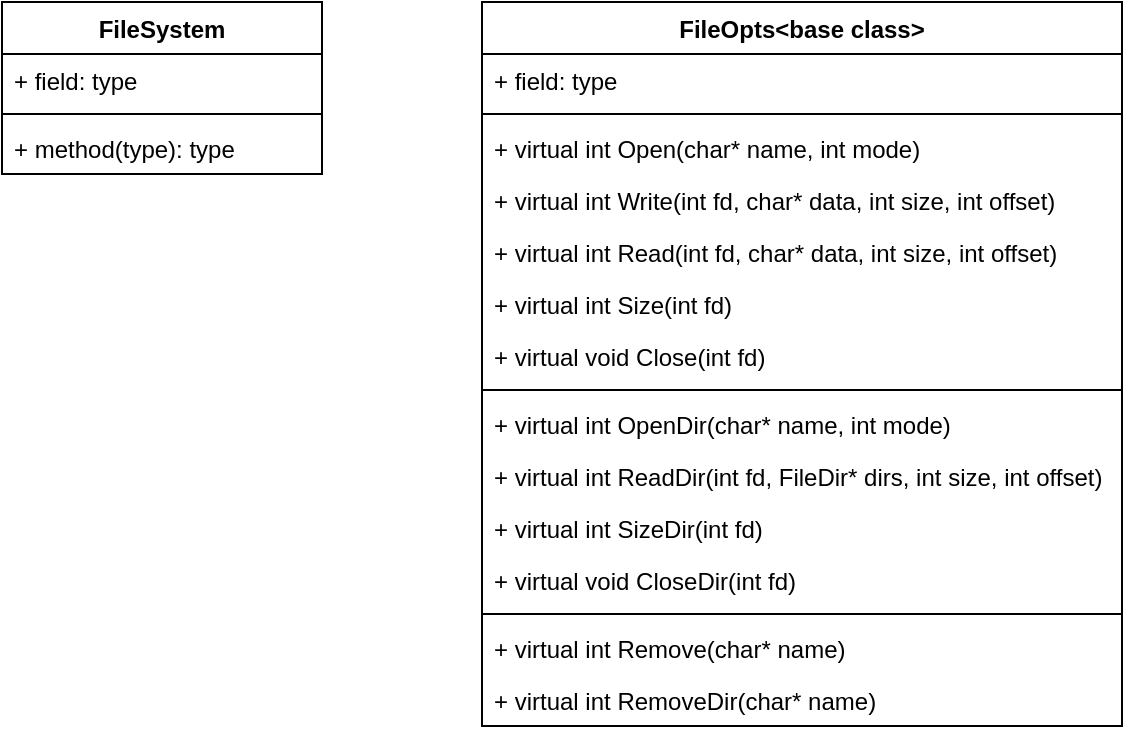 <mxfile version="22.1.2" type="device" pages="3">
  <diagram id="4GK3-kGrZLIhyTMkq5wL" name="file system core">
    <mxGraphModel dx="2176" dy="2023" grid="1" gridSize="10" guides="1" tooltips="1" connect="1" arrows="1" fold="1" page="1" pageScale="1" pageWidth="827" pageHeight="1169" math="0" shadow="0">
      <root>
        <mxCell id="0" />
        <mxCell id="1" parent="0" />
        <mxCell id="XiuwTMLzLGahXqnLoGxW-1" value="FileSystem" style="swimlane;fontStyle=1;align=center;verticalAlign=top;childLayout=stackLayout;horizontal=1;startSize=26;horizontalStack=0;resizeParent=1;resizeParentMax=0;resizeLast=0;collapsible=1;marginBottom=0;whiteSpace=wrap;html=1;" parent="1" vertex="1">
          <mxGeometry x="-660" y="-680" width="160" height="86" as="geometry" />
        </mxCell>
        <mxCell id="XiuwTMLzLGahXqnLoGxW-2" value="+ field: type" style="text;strokeColor=none;fillColor=none;align=left;verticalAlign=top;spacingLeft=4;spacingRight=4;overflow=hidden;rotatable=0;points=[[0,0.5],[1,0.5]];portConstraint=eastwest;whiteSpace=wrap;html=1;" parent="XiuwTMLzLGahXqnLoGxW-1" vertex="1">
          <mxGeometry y="26" width="160" height="26" as="geometry" />
        </mxCell>
        <mxCell id="XiuwTMLzLGahXqnLoGxW-3" value="" style="line;strokeWidth=1;fillColor=none;align=left;verticalAlign=middle;spacingTop=-1;spacingLeft=3;spacingRight=3;rotatable=0;labelPosition=right;points=[];portConstraint=eastwest;strokeColor=inherit;" parent="XiuwTMLzLGahXqnLoGxW-1" vertex="1">
          <mxGeometry y="52" width="160" height="8" as="geometry" />
        </mxCell>
        <mxCell id="XiuwTMLzLGahXqnLoGxW-4" value="+ method(type): type" style="text;strokeColor=none;fillColor=none;align=left;verticalAlign=top;spacingLeft=4;spacingRight=4;overflow=hidden;rotatable=0;points=[[0,0.5],[1,0.5]];portConstraint=eastwest;whiteSpace=wrap;html=1;" parent="XiuwTMLzLGahXqnLoGxW-1" vertex="1">
          <mxGeometry y="60" width="160" height="26" as="geometry" />
        </mxCell>
        <mxCell id="XiuwTMLzLGahXqnLoGxW-5" value="FileOpts&amp;lt;base class&amp;gt;" style="swimlane;fontStyle=1;align=center;verticalAlign=top;childLayout=stackLayout;horizontal=1;startSize=26;horizontalStack=0;resizeParent=1;resizeParentMax=0;resizeLast=0;collapsible=1;marginBottom=0;whiteSpace=wrap;html=1;" parent="1" vertex="1">
          <mxGeometry x="-420" y="-680" width="320" height="362" as="geometry" />
        </mxCell>
        <mxCell id="XiuwTMLzLGahXqnLoGxW-6" value="+ field: type" style="text;strokeColor=none;fillColor=none;align=left;verticalAlign=top;spacingLeft=4;spacingRight=4;overflow=hidden;rotatable=0;points=[[0,0.5],[1,0.5]];portConstraint=eastwest;whiteSpace=wrap;html=1;" parent="XiuwTMLzLGahXqnLoGxW-5" vertex="1">
          <mxGeometry y="26" width="320" height="26" as="geometry" />
        </mxCell>
        <mxCell id="XiuwTMLzLGahXqnLoGxW-7" value="" style="line;strokeWidth=1;fillColor=none;align=left;verticalAlign=middle;spacingTop=-1;spacingLeft=3;spacingRight=3;rotatable=0;labelPosition=right;points=[];portConstraint=eastwest;strokeColor=inherit;" parent="XiuwTMLzLGahXqnLoGxW-5" vertex="1">
          <mxGeometry y="52" width="320" height="8" as="geometry" />
        </mxCell>
        <mxCell id="XiuwTMLzLGahXqnLoGxW-8" value="+ virtual int Open(char* name, int mode)" style="text;strokeColor=none;fillColor=none;align=left;verticalAlign=top;spacingLeft=4;spacingRight=4;overflow=hidden;rotatable=0;points=[[0,0.5],[1,0.5]];portConstraint=eastwest;whiteSpace=wrap;html=1;" parent="XiuwTMLzLGahXqnLoGxW-5" vertex="1">
          <mxGeometry y="60" width="320" height="26" as="geometry" />
        </mxCell>
        <mxCell id="XiuwTMLzLGahXqnLoGxW-9" value="+ virtual int Write(int fd, char* data, int size, int offset)" style="text;strokeColor=none;fillColor=none;align=left;verticalAlign=top;spacingLeft=4;spacingRight=4;overflow=hidden;rotatable=0;points=[[0,0.5],[1,0.5]];portConstraint=eastwest;whiteSpace=wrap;html=1;" parent="XiuwTMLzLGahXqnLoGxW-5" vertex="1">
          <mxGeometry y="86" width="320" height="26" as="geometry" />
        </mxCell>
        <mxCell id="XiuwTMLzLGahXqnLoGxW-10" value="+ virtual int Read(int fd, char* data, int size, int offset)" style="text;strokeColor=none;fillColor=none;align=left;verticalAlign=top;spacingLeft=4;spacingRight=4;overflow=hidden;rotatable=0;points=[[0,0.5],[1,0.5]];portConstraint=eastwest;whiteSpace=wrap;html=1;" parent="XiuwTMLzLGahXqnLoGxW-5" vertex="1">
          <mxGeometry y="112" width="320" height="26" as="geometry" />
        </mxCell>
        <mxCell id="XiuwTMLzLGahXqnLoGxW-11" value="+ virtual int Size(int fd)" style="text;strokeColor=none;fillColor=none;align=left;verticalAlign=top;spacingLeft=4;spacingRight=4;overflow=hidden;rotatable=0;points=[[0,0.5],[1,0.5]];portConstraint=eastwest;whiteSpace=wrap;html=1;" parent="XiuwTMLzLGahXqnLoGxW-5" vertex="1">
          <mxGeometry y="138" width="320" height="26" as="geometry" />
        </mxCell>
        <mxCell id="XiuwTMLzLGahXqnLoGxW-12" value="+ virtual void Close(int fd)" style="text;strokeColor=none;fillColor=none;align=left;verticalAlign=top;spacingLeft=4;spacingRight=4;overflow=hidden;rotatable=0;points=[[0,0.5],[1,0.5]];portConstraint=eastwest;whiteSpace=wrap;html=1;" parent="XiuwTMLzLGahXqnLoGxW-5" vertex="1">
          <mxGeometry y="164" width="320" height="26" as="geometry" />
        </mxCell>
        <mxCell id="XiuwTMLzLGahXqnLoGxW-13" value="" style="line;strokeWidth=1;fillColor=none;align=left;verticalAlign=middle;spacingTop=-1;spacingLeft=3;spacingRight=3;rotatable=0;labelPosition=right;points=[];portConstraint=eastwest;strokeColor=inherit;" parent="XiuwTMLzLGahXqnLoGxW-5" vertex="1">
          <mxGeometry y="190" width="320" height="8" as="geometry" />
        </mxCell>
        <mxCell id="XiuwTMLzLGahXqnLoGxW-14" value="+ virtual int OpenDir(char* name, int mode)" style="text;strokeColor=none;fillColor=none;align=left;verticalAlign=top;spacingLeft=4;spacingRight=4;overflow=hidden;rotatable=0;points=[[0,0.5],[1,0.5]];portConstraint=eastwest;whiteSpace=wrap;html=1;" parent="XiuwTMLzLGahXqnLoGxW-5" vertex="1">
          <mxGeometry y="198" width="320" height="26" as="geometry" />
        </mxCell>
        <mxCell id="XiuwTMLzLGahXqnLoGxW-15" value="+ virtual int ReadDir(int fd, FileDir* dirs, int size, int offset)" style="text;strokeColor=none;fillColor=none;align=left;verticalAlign=top;spacingLeft=4;spacingRight=4;overflow=hidden;rotatable=0;points=[[0,0.5],[1,0.5]];portConstraint=eastwest;whiteSpace=wrap;html=1;" parent="XiuwTMLzLGahXqnLoGxW-5" vertex="1">
          <mxGeometry y="224" width="320" height="26" as="geometry" />
        </mxCell>
        <mxCell id="XiuwTMLzLGahXqnLoGxW-16" value="+ virtual int SizeDir(int fd)" style="text;strokeColor=none;fillColor=none;align=left;verticalAlign=top;spacingLeft=4;spacingRight=4;overflow=hidden;rotatable=0;points=[[0,0.5],[1,0.5]];portConstraint=eastwest;whiteSpace=wrap;html=1;" parent="XiuwTMLzLGahXqnLoGxW-5" vertex="1">
          <mxGeometry y="250" width="320" height="26" as="geometry" />
        </mxCell>
        <mxCell id="XiuwTMLzLGahXqnLoGxW-17" value="+ virtual void CloseDir(int fd)" style="text;strokeColor=none;fillColor=none;align=left;verticalAlign=top;spacingLeft=4;spacingRight=4;overflow=hidden;rotatable=0;points=[[0,0.5],[1,0.5]];portConstraint=eastwest;whiteSpace=wrap;html=1;" parent="XiuwTMLzLGahXqnLoGxW-5" vertex="1">
          <mxGeometry y="276" width="320" height="26" as="geometry" />
        </mxCell>
        <mxCell id="XiuwTMLzLGahXqnLoGxW-18" value="" style="line;strokeWidth=1;fillColor=none;align=left;verticalAlign=middle;spacingTop=-1;spacingLeft=3;spacingRight=3;rotatable=0;labelPosition=right;points=[];portConstraint=eastwest;strokeColor=inherit;" parent="XiuwTMLzLGahXqnLoGxW-5" vertex="1">
          <mxGeometry y="302" width="320" height="8" as="geometry" />
        </mxCell>
        <mxCell id="XiuwTMLzLGahXqnLoGxW-19" value="+ virtual int Remove(char* name)" style="text;strokeColor=none;fillColor=none;align=left;verticalAlign=top;spacingLeft=4;spacingRight=4;overflow=hidden;rotatable=0;points=[[0,0.5],[1,0.5]];portConstraint=eastwest;whiteSpace=wrap;html=1;" parent="XiuwTMLzLGahXqnLoGxW-5" vertex="1">
          <mxGeometry y="310" width="320" height="26" as="geometry" />
        </mxCell>
        <mxCell id="XiuwTMLzLGahXqnLoGxW-20" value="+ virtual int RemoveDir(char* name)" style="text;strokeColor=none;fillColor=none;align=left;verticalAlign=top;spacingLeft=4;spacingRight=4;overflow=hidden;rotatable=0;points=[[0,0.5],[1,0.5]];portConstraint=eastwest;whiteSpace=wrap;html=1;" parent="XiuwTMLzLGahXqnLoGxW-5" vertex="1">
          <mxGeometry y="336" width="320" height="26" as="geometry" />
        </mxCell>
      </root>
    </mxGraphModel>
  </diagram>
  <diagram id="t0TzaPCO86w5Jx6pdXSh" name="fat file system">
    <mxGraphModel dx="2176" dy="854" grid="1" gridSize="10" guides="1" tooltips="1" connect="1" arrows="1" fold="1" page="1" pageScale="1" pageWidth="827" pageHeight="1169" math="0" shadow="0">
      <root>
        <mxCell id="0" />
        <mxCell id="1" parent="0" />
        <mxCell id="psYQJnNPPJWKUUQGUDTN-5" value="FatSystem" style="swimlane;fontStyle=1;align=center;verticalAlign=top;childLayout=stackLayout;horizontal=1;startSize=26;horizontalStack=0;resizeParent=1;resizeParentMax=0;resizeLast=0;collapsible=1;marginBottom=0;whiteSpace=wrap;html=1;" parent="1" vertex="1">
          <mxGeometry x="-510" y="507" width="400" height="276" as="geometry" />
        </mxCell>
        <mxCell id="psYQJnNPPJWKUUQGUDTN-6" value="+ FatDiskIO diskio" style="text;strokeColor=none;fillColor=none;align=left;verticalAlign=top;spacingLeft=4;spacingRight=4;overflow=hidden;rotatable=0;points=[[0,0.5],[1,0.5]];portConstraint=eastwest;whiteSpace=wrap;html=1;" parent="psYQJnNPPJWKUUQGUDTN-5" vertex="1">
          <mxGeometry y="26" width="400" height="26" as="geometry" />
        </mxCell>
        <mxCell id="psYQJnNPPJWKUUQGUDTN-7" value="" style="line;strokeWidth=1;fillColor=none;align=left;verticalAlign=middle;spacingTop=-1;spacingLeft=3;spacingRight=3;rotatable=0;labelPosition=right;points=[];portConstraint=eastwest;strokeColor=inherit;" parent="psYQJnNPPJWKUUQGUDTN-5" vertex="1">
          <mxGeometry y="52" width="400" height="8" as="geometry" />
        </mxCell>
        <mxCell id="psYQJnNPPJWKUUQGUDTN-8" value="+ int CreateVolume(char* name, uint32_t fstsec, uint32_t size)" style="text;strokeColor=none;fillColor=none;align=left;verticalAlign=top;spacingLeft=4;spacingRight=4;overflow=hidden;rotatable=0;points=[[0,0.5],[1,0.5]];portConstraint=eastwest;whiteSpace=wrap;html=1;" parent="psYQJnNPPJWKUUQGUDTN-5" vertex="1">
          <mxGeometry y="60" width="400" height="26" as="geometry" />
        </mxCell>
        <mxCell id="psYQJnNPPJWKUUQGUDTN-117" value="+ int FormatVolume(char* name)" style="text;strokeColor=none;fillColor=none;align=left;verticalAlign=top;spacingLeft=4;spacingRight=4;overflow=hidden;rotatable=0;points=[[0,0.5],[1,0.5]];portConstraint=eastwest;whiteSpace=wrap;html=1;" parent="psYQJnNPPJWKUUQGUDTN-5" vertex="1">
          <mxGeometry y="86" width="400" height="26" as="geometry" />
        </mxCell>
        <mxCell id="psYQJnNPPJWKUUQGUDTN-25" value="+ int DeleteVolume(char* name)" style="text;strokeColor=none;fillColor=none;align=left;verticalAlign=top;spacingLeft=4;spacingRight=4;overflow=hidden;rotatable=0;points=[[0,0.5],[1,0.5]];portConstraint=eastwest;whiteSpace=wrap;html=1;" parent="psYQJnNPPJWKUUQGUDTN-5" vertex="1">
          <mxGeometry y="112" width="400" height="26" as="geometry" />
        </mxCell>
        <mxCell id="psYQJnNPPJWKUUQGUDTN-26" value="+ int ListVolume()" style="text;strokeColor=none;fillColor=none;align=left;verticalAlign=top;spacingLeft=4;spacingRight=4;overflow=hidden;rotatable=0;points=[[0,0.5],[1,0.5]];portConstraint=eastwest;whiteSpace=wrap;html=1;" parent="psYQJnNPPJWKUUQGUDTN-5" vertex="1">
          <mxGeometry y="138" width="400" height="26" as="geometry" />
        </mxCell>
        <mxCell id="j8yTL-VCG2zIU4BXxHFz-9" value="+ char* GetVolumeName(int num)" style="text;strokeColor=none;fillColor=none;align=left;verticalAlign=top;spacingLeft=4;spacingRight=4;overflow=hidden;rotatable=0;points=[[0,0.5],[1,0.5]];portConstraint=eastwest;whiteSpace=wrap;html=1;" parent="psYQJnNPPJWKUUQGUDTN-5" vertex="1">
          <mxGeometry y="164" width="400" height="26" as="geometry" />
        </mxCell>
        <mxCell id="psYQJnNPPJWKUUQGUDTN-27" value="+ FatOpts* GetVolumeOpts(int num)" style="text;strokeColor=none;fillColor=none;align=left;verticalAlign=top;spacingLeft=4;spacingRight=4;overflow=hidden;rotatable=0;points=[[0,0.5],[1,0.5]];portConstraint=eastwest;whiteSpace=wrap;html=1;" parent="psYQJnNPPJWKUUQGUDTN-5" vertex="1">
          <mxGeometry y="190" width="400" height="26" as="geometry" />
        </mxCell>
        <mxCell id="dl9yr69N3D-TW1ej55L6-42" value="" style="line;strokeWidth=1;fillColor=none;align=left;verticalAlign=middle;spacingTop=-1;spacingLeft=3;spacingRight=3;rotatable=0;labelPosition=right;points=[];portConstraint=eastwest;strokeColor=inherit;" parent="psYQJnNPPJWKUUQGUDTN-5" vertex="1">
          <mxGeometry y="216" width="400" height="8" as="geometry" />
        </mxCell>
        <mxCell id="dl9yr69N3D-TW1ej55L6-8" value="+ void Setup()" style="text;strokeColor=none;fillColor=none;align=left;verticalAlign=top;spacingLeft=4;spacingRight=4;overflow=hidden;rotatable=0;points=[[0,0.5],[1,0.5]];portConstraint=eastwest;whiteSpace=wrap;html=1;" parent="psYQJnNPPJWKUUQGUDTN-5" vertex="1">
          <mxGeometry y="224" width="400" height="26" as="geometry" />
        </mxCell>
        <mxCell id="dl9yr69N3D-TW1ej55L6-10" value="+ void Exit()" style="text;strokeColor=none;fillColor=none;align=left;verticalAlign=top;spacingLeft=4;spacingRight=4;overflow=hidden;rotatable=0;points=[[0,0.5],[1,0.5]];portConstraint=eastwest;whiteSpace=wrap;html=1;" parent="psYQJnNPPJWKUUQGUDTN-5" vertex="1">
          <mxGeometry y="250" width="400" height="26" as="geometry" />
        </mxCell>
        <mxCell id="psYQJnNPPJWKUUQGUDTN-48" value="FatObject" style="swimlane;fontStyle=1;align=center;verticalAlign=top;childLayout=stackLayout;horizontal=1;startSize=26;horizontalStack=0;resizeParent=1;resizeParentMax=0;resizeLast=0;collapsible=1;marginBottom=0;whiteSpace=wrap;html=1;" parent="1" vertex="1">
          <mxGeometry x="530" y="140" width="266" height="818" as="geometry">
            <mxRectangle x="520" y="232" width="100" height="30" as="alternateBounds" />
          </mxGeometry>
        </mxCell>
        <mxCell id="psYQJnNPPJWKUUQGUDTN-49" value="+ LongEntry* lfe" style="text;strokeColor=none;fillColor=none;align=left;verticalAlign=top;spacingLeft=4;spacingRight=4;overflow=hidden;rotatable=0;points=[[0,0.5],[1,0.5]];portConstraint=eastwest;whiteSpace=wrap;html=1;" parent="psYQJnNPPJWKUUQGUDTN-48" vertex="1">
          <mxGeometry y="26" width="266" height="26" as="geometry" />
        </mxCell>
        <mxCell id="n8bEdd5H57LrPcs6qWBR-3" value="+ ShortEntry* sfe" style="text;strokeColor=none;fillColor=none;align=left;verticalAlign=top;spacingLeft=4;spacingRight=4;overflow=hidden;rotatable=0;points=[[0,0.5],[1,0.5]];portConstraint=eastwest;whiteSpace=wrap;html=1;" parent="psYQJnNPPJWKUUQGUDTN-48" vertex="1">
          <mxGeometry y="52" width="266" height="26" as="geometry" />
        </mxCell>
        <mxCell id="psYQJnNPPJWKUUQGUDTN-50" value="" style="line;strokeWidth=1;fillColor=none;align=left;verticalAlign=middle;spacingTop=-1;spacingLeft=3;spacingRight=3;rotatable=0;labelPosition=right;points=[];portConstraint=eastwest;strokeColor=inherit;" parent="psYQJnNPPJWKUUQGUDTN-48" vertex="1">
          <mxGeometry y="78" width="266" height="8" as="geometry" />
        </mxCell>
        <mxCell id="psYQJnNPPJWKUUQGUDTN-65" value="+ void SetShortName(char* name)" style="text;strokeColor=none;fillColor=none;align=left;verticalAlign=top;spacingLeft=4;spacingRight=4;overflow=hidden;rotatable=0;points=[[0,0.5],[1,0.5]];portConstraint=eastwest;whiteSpace=wrap;html=1;" parent="psYQJnNPPJWKUUQGUDTN-48" vertex="1">
          <mxGeometry y="86" width="266" height="26" as="geometry" />
        </mxCell>
        <mxCell id="psYQJnNPPJWKUUQGUDTN-66" value="+ char* GetShortName()" style="text;strokeColor=none;fillColor=none;align=left;verticalAlign=top;spacingLeft=4;spacingRight=4;overflow=hidden;rotatable=0;points=[[0,0.5],[1,0.5]];portConstraint=eastwest;whiteSpace=wrap;html=1;" parent="psYQJnNPPJWKUUQGUDTN-48" vertex="1">
          <mxGeometry y="112" width="266" height="26" as="geometry" />
        </mxCell>
        <mxCell id="psYQJnNPPJWKUUQGUDTN-67" value="+ void SetLongName(char* name)" style="text;strokeColor=none;fillColor=none;align=left;verticalAlign=top;spacingLeft=4;spacingRight=4;overflow=hidden;rotatable=0;points=[[0,0.5],[1,0.5]];portConstraint=eastwest;whiteSpace=wrap;html=1;" parent="psYQJnNPPJWKUUQGUDTN-48" vertex="1">
          <mxGeometry y="138" width="266" height="26" as="geometry" />
        </mxCell>
        <mxCell id="psYQJnNPPJWKUUQGUDTN-68" value="+ char* GetLongName()" style="text;strokeColor=none;fillColor=none;align=left;verticalAlign=top;spacingLeft=4;spacingRight=4;overflow=hidden;rotatable=0;points=[[0,0.5],[1,0.5]];portConstraint=eastwest;whiteSpace=wrap;html=1;" parent="psYQJnNPPJWKUUQGUDTN-48" vertex="1">
          <mxGeometry y="164" width="266" height="26" as="geometry" />
        </mxCell>
        <mxCell id="FiFW8RLYUqbDL_dS5r74-13" value="+ void SetVolumeLabel(char* label)" style="text;strokeColor=none;fillColor=none;align=left;verticalAlign=top;spacingLeft=4;spacingRight=4;overflow=hidden;rotatable=0;points=[[0,0.5],[1,0.5]];portConstraint=eastwest;whiteSpace=wrap;html=1;" parent="psYQJnNPPJWKUUQGUDTN-48" vertex="1">
          <mxGeometry y="190" width="266" height="26" as="geometry" />
        </mxCell>
        <mxCell id="FiFW8RLYUqbDL_dS5r74-14" value="+ char* GetVolumeLabel()" style="text;strokeColor=none;fillColor=none;align=left;verticalAlign=top;spacingLeft=4;spacingRight=4;overflow=hidden;rotatable=0;points=[[0,0.5],[1,0.5]];portConstraint=eastwest;whiteSpace=wrap;html=1;" parent="psYQJnNPPJWKUUQGUDTN-48" vertex="1">
          <mxGeometry y="216" width="266" height="26" as="geometry" />
        </mxCell>
        <mxCell id="psYQJnNPPJWKUUQGUDTN-83" value="" style="line;strokeWidth=1;fillColor=none;align=left;verticalAlign=middle;spacingTop=-1;spacingLeft=3;spacingRight=3;rotatable=0;labelPosition=right;points=[];portConstraint=eastwest;strokeColor=inherit;" parent="psYQJnNPPJWKUUQGUDTN-48" vertex="1">
          <mxGeometry y="242" width="266" height="8" as="geometry" />
        </mxCell>
        <mxCell id="psYQJnNPPJWKUUQGUDTN-70" value="+ void SetAttribute(uint8_t attr)" style="text;strokeColor=none;fillColor=none;align=left;verticalAlign=top;spacingLeft=4;spacingRight=4;overflow=hidden;rotatable=0;points=[[0,0.5],[1,0.5]];portConstraint=eastwest;whiteSpace=wrap;html=1;" parent="psYQJnNPPJWKUUQGUDTN-48" vertex="1">
          <mxGeometry y="250" width="266" height="26" as="geometry" />
        </mxCell>
        <mxCell id="psYQJnNPPJWKUUQGUDTN-69" value="+ uint8_t GetAttribute()" style="text;strokeColor=none;fillColor=none;align=left;verticalAlign=top;spacingLeft=4;spacingRight=4;overflow=hidden;rotatable=0;points=[[0,0.5],[1,0.5]];portConstraint=eastwest;whiteSpace=wrap;html=1;" parent="psYQJnNPPJWKUUQGUDTN-48" vertex="1">
          <mxGeometry y="276" width="266" height="26" as="geometry" />
        </mxCell>
        <mxCell id="psYQJnNPPJWKUUQGUDTN-80" value="" style="line;strokeWidth=1;fillColor=none;align=left;verticalAlign=middle;spacingTop=-1;spacingLeft=3;spacingRight=3;rotatable=0;labelPosition=right;points=[];portConstraint=eastwest;strokeColor=inherit;" parent="psYQJnNPPJWKUUQGUDTN-48" vertex="1">
          <mxGeometry y="302" width="266" height="8" as="geometry" />
        </mxCell>
        <mxCell id="psYQJnNPPJWKUUQGUDTN-72" value="+ void SetNTRes(uint8_t NTRes)" style="text;strokeColor=none;fillColor=none;align=left;verticalAlign=top;spacingLeft=4;spacingRight=4;overflow=hidden;rotatable=0;points=[[0,0.5],[1,0.5]];portConstraint=eastwest;whiteSpace=wrap;html=1;" parent="psYQJnNPPJWKUUQGUDTN-48" vertex="1">
          <mxGeometry y="310" width="266" height="26" as="geometry" />
        </mxCell>
        <mxCell id="psYQJnNPPJWKUUQGUDTN-71" value="+ uint8_t GetNTRes()" style="text;strokeColor=none;fillColor=none;align=left;verticalAlign=top;spacingLeft=4;spacingRight=4;overflow=hidden;rotatable=0;points=[[0,0.5],[1,0.5]];portConstraint=eastwest;whiteSpace=wrap;html=1;" parent="psYQJnNPPJWKUUQGUDTN-48" vertex="1">
          <mxGeometry y="336" width="266" height="26" as="geometry" />
        </mxCell>
        <mxCell id="psYQJnNPPJWKUUQGUDTN-84" value="" style="line;strokeWidth=1;fillColor=none;align=left;verticalAlign=middle;spacingTop=-1;spacingLeft=3;spacingRight=3;rotatable=0;labelPosition=right;points=[];portConstraint=eastwest;strokeColor=inherit;" parent="psYQJnNPPJWKUUQGUDTN-48" vertex="1">
          <mxGeometry y="362" width="266" height="8" as="geometry" />
        </mxCell>
        <mxCell id="psYQJnNPPJWKUUQGUDTN-51" value="+ void SetCreateTenth(uint16_t tenth)" style="text;strokeColor=none;fillColor=none;align=left;verticalAlign=top;spacingLeft=4;spacingRight=4;overflow=hidden;rotatable=0;points=[[0,0.5],[1,0.5]];portConstraint=eastwest;whiteSpace=wrap;html=1;" parent="psYQJnNPPJWKUUQGUDTN-48" vertex="1">
          <mxGeometry y="370" width="266" height="26" as="geometry" />
        </mxCell>
        <mxCell id="psYQJnNPPJWKUUQGUDTN-58" value="+ uint16_t GetCreateTenth()" style="text;strokeColor=none;fillColor=none;align=left;verticalAlign=top;spacingLeft=4;spacingRight=4;overflow=hidden;rotatable=0;points=[[0,0.5],[1,0.5]];portConstraint=eastwest;whiteSpace=wrap;html=1;" parent="psYQJnNPPJWKUUQGUDTN-48" vertex="1">
          <mxGeometry y="396" width="266" height="26" as="geometry" />
        </mxCell>
        <mxCell id="psYQJnNPPJWKUUQGUDTN-52" value="+ void SetCreateTime(uint16_t time)" style="text;strokeColor=none;fillColor=none;align=left;verticalAlign=top;spacingLeft=4;spacingRight=4;overflow=hidden;rotatable=0;points=[[0,0.5],[1,0.5]];portConstraint=eastwest;whiteSpace=wrap;html=1;" parent="psYQJnNPPJWKUUQGUDTN-48" vertex="1">
          <mxGeometry y="422" width="266" height="26" as="geometry" />
        </mxCell>
        <mxCell id="psYQJnNPPJWKUUQGUDTN-59" value="+ uint16_t GetCreateTime()" style="text;strokeColor=none;fillColor=none;align=left;verticalAlign=top;spacingLeft=4;spacingRight=4;overflow=hidden;rotatable=0;points=[[0,0.5],[1,0.5]];portConstraint=eastwest;whiteSpace=wrap;html=1;" parent="psYQJnNPPJWKUUQGUDTN-48" vertex="1">
          <mxGeometry y="448" width="266" height="26" as="geometry" />
        </mxCell>
        <mxCell id="psYQJnNPPJWKUUQGUDTN-53" value="+ void SetCreateDate(uint16_t date)" style="text;strokeColor=none;fillColor=none;align=left;verticalAlign=top;spacingLeft=4;spacingRight=4;overflow=hidden;rotatable=0;points=[[0,0.5],[1,0.5]];portConstraint=eastwest;whiteSpace=wrap;html=1;" parent="psYQJnNPPJWKUUQGUDTN-48" vertex="1">
          <mxGeometry y="474" width="266" height="26" as="geometry" />
        </mxCell>
        <mxCell id="psYQJnNPPJWKUUQGUDTN-60" value="+ uint16_t GetCreateDate()" style="text;strokeColor=none;fillColor=none;align=left;verticalAlign=top;spacingLeft=4;spacingRight=4;overflow=hidden;rotatable=0;points=[[0,0.5],[1,0.5]];portConstraint=eastwest;whiteSpace=wrap;html=1;" parent="psYQJnNPPJWKUUQGUDTN-48" vertex="1">
          <mxGeometry y="500" width="266" height="26" as="geometry" />
        </mxCell>
        <mxCell id="psYQJnNPPJWKUUQGUDTN-81" value="" style="line;strokeWidth=1;fillColor=none;align=left;verticalAlign=middle;spacingTop=-1;spacingLeft=3;spacingRight=3;rotatable=0;labelPosition=right;points=[];portConstraint=eastwest;strokeColor=inherit;" parent="psYQJnNPPJWKUUQGUDTN-48" vertex="1">
          <mxGeometry y="526" width="266" height="8" as="geometry" />
        </mxCell>
        <mxCell id="psYQJnNPPJWKUUQGUDTN-54" value="+ void SetLastAccDate(uint16_t date)" style="text;strokeColor=none;fillColor=none;align=left;verticalAlign=top;spacingLeft=4;spacingRight=4;overflow=hidden;rotatable=0;points=[[0,0.5],[1,0.5]];portConstraint=eastwest;whiteSpace=wrap;html=1;" parent="psYQJnNPPJWKUUQGUDTN-48" vertex="1">
          <mxGeometry y="534" width="266" height="26" as="geometry" />
        </mxCell>
        <mxCell id="psYQJnNPPJWKUUQGUDTN-61" value="+ uint16_t GetLastAccDate()" style="text;strokeColor=none;fillColor=none;align=left;verticalAlign=top;spacingLeft=4;spacingRight=4;overflow=hidden;rotatable=0;points=[[0,0.5],[1,0.5]];portConstraint=eastwest;whiteSpace=wrap;html=1;" parent="psYQJnNPPJWKUUQGUDTN-48" vertex="1">
          <mxGeometry y="560" width="266" height="26" as="geometry" />
        </mxCell>
        <mxCell id="psYQJnNPPJWKUUQGUDTN-82" value="" style="line;strokeWidth=1;fillColor=none;align=left;verticalAlign=middle;spacingTop=-1;spacingLeft=3;spacingRight=3;rotatable=0;labelPosition=right;points=[];portConstraint=eastwest;strokeColor=inherit;" parent="psYQJnNPPJWKUUQGUDTN-48" vertex="1">
          <mxGeometry y="586" width="266" height="8" as="geometry" />
        </mxCell>
        <mxCell id="psYQJnNPPJWKUUQGUDTN-55" value="+ void SetWriteTime(uint16_t time)" style="text;strokeColor=none;fillColor=none;align=left;verticalAlign=top;spacingLeft=4;spacingRight=4;overflow=hidden;rotatable=0;points=[[0,0.5],[1,0.5]];portConstraint=eastwest;whiteSpace=wrap;html=1;" parent="psYQJnNPPJWKUUQGUDTN-48" vertex="1">
          <mxGeometry y="594" width="266" height="26" as="geometry" />
        </mxCell>
        <mxCell id="psYQJnNPPJWKUUQGUDTN-62" value="+ uint16_t GetWriteTime()" style="text;strokeColor=none;fillColor=none;align=left;verticalAlign=top;spacingLeft=4;spacingRight=4;overflow=hidden;rotatable=0;points=[[0,0.5],[1,0.5]];portConstraint=eastwest;whiteSpace=wrap;html=1;" parent="psYQJnNPPJWKUUQGUDTN-48" vertex="1">
          <mxGeometry y="620" width="266" height="26" as="geometry" />
        </mxCell>
        <mxCell id="psYQJnNPPJWKUUQGUDTN-56" value="+ void SetWriteDate(uint16_t date)" style="text;strokeColor=none;fillColor=none;align=left;verticalAlign=top;spacingLeft=4;spacingRight=4;overflow=hidden;rotatable=0;points=[[0,0.5],[1,0.5]];portConstraint=eastwest;whiteSpace=wrap;html=1;" parent="psYQJnNPPJWKUUQGUDTN-48" vertex="1">
          <mxGeometry y="646" width="266" height="26" as="geometry" />
        </mxCell>
        <mxCell id="psYQJnNPPJWKUUQGUDTN-63" value="+ uint16_t GetWriteDate()" style="text;strokeColor=none;fillColor=none;align=left;verticalAlign=top;spacingLeft=4;spacingRight=4;overflow=hidden;rotatable=0;points=[[0,0.5],[1,0.5]];portConstraint=eastwest;whiteSpace=wrap;html=1;" parent="psYQJnNPPJWKUUQGUDTN-48" vertex="1">
          <mxGeometry y="672" width="266" height="26" as="geometry" />
        </mxCell>
        <mxCell id="psYQJnNPPJWKUUQGUDTN-85" value="" style="line;strokeWidth=1;fillColor=none;align=left;verticalAlign=middle;spacingTop=-1;spacingLeft=3;spacingRight=3;rotatable=0;labelPosition=right;points=[];portConstraint=eastwest;strokeColor=inherit;" parent="psYQJnNPPJWKUUQGUDTN-48" vertex="1">
          <mxGeometry y="698" width="266" height="8" as="geometry" />
        </mxCell>
        <mxCell id="dl9yr69N3D-TW1ej55L6-51" value="+ void SetFirstCluster(uint32_t clust)" style="text;strokeColor=none;fillColor=none;align=left;verticalAlign=top;spacingLeft=4;spacingRight=4;overflow=hidden;rotatable=0;points=[[0,0.5],[1,0.5]];portConstraint=eastwest;whiteSpace=wrap;html=1;" parent="psYQJnNPPJWKUUQGUDTN-48" vertex="1">
          <mxGeometry y="706" width="266" height="26" as="geometry" />
        </mxCell>
        <mxCell id="dl9yr69N3D-TW1ej55L6-52" value="+ uint32_t GetFirstCluster()" style="text;strokeColor=none;fillColor=none;align=left;verticalAlign=top;spacingLeft=4;spacingRight=4;overflow=hidden;rotatable=0;points=[[0,0.5],[1,0.5]];portConstraint=eastwest;whiteSpace=wrap;html=1;" parent="psYQJnNPPJWKUUQGUDTN-48" vertex="1">
          <mxGeometry y="732" width="266" height="26" as="geometry" />
        </mxCell>
        <mxCell id="dl9yr69N3D-TW1ej55L6-53" value="" style="line;strokeWidth=1;fillColor=none;align=left;verticalAlign=middle;spacingTop=-1;spacingLeft=3;spacingRight=3;rotatable=0;labelPosition=right;points=[];portConstraint=eastwest;strokeColor=inherit;" parent="psYQJnNPPJWKUUQGUDTN-48" vertex="1">
          <mxGeometry y="758" width="266" height="8" as="geometry" />
        </mxCell>
        <mxCell id="psYQJnNPPJWKUUQGUDTN-57" value="+ void SetFileSize(uint32_t size)" style="text;strokeColor=none;fillColor=none;align=left;verticalAlign=top;spacingLeft=4;spacingRight=4;overflow=hidden;rotatable=0;points=[[0,0.5],[1,0.5]];portConstraint=eastwest;whiteSpace=wrap;html=1;" parent="psYQJnNPPJWKUUQGUDTN-48" vertex="1">
          <mxGeometry y="766" width="266" height="26" as="geometry" />
        </mxCell>
        <mxCell id="psYQJnNPPJWKUUQGUDTN-64" value="+ uint32_t GetFileSize()" style="text;strokeColor=none;fillColor=none;align=left;verticalAlign=top;spacingLeft=4;spacingRight=4;overflow=hidden;rotatable=0;points=[[0,0.5],[1,0.5]];portConstraint=eastwest;whiteSpace=wrap;html=1;" parent="psYQJnNPPJWKUUQGUDTN-48" vertex="1">
          <mxGeometry y="792" width="266" height="26" as="geometry" />
        </mxCell>
        <mxCell id="psYQJnNPPJWKUUQGUDTN-86" value="ShortEntry" style="swimlane;fontStyle=1;align=center;verticalAlign=top;childLayout=stackLayout;horizontal=1;startSize=26;horizontalStack=0;resizeParent=1;resizeParentMax=0;resizeLast=0;collapsible=1;marginBottom=0;whiteSpace=wrap;html=1;" parent="1" vertex="1">
          <mxGeometry x="940" y="431" width="160" height="338" as="geometry" />
        </mxCell>
        <mxCell id="psYQJnNPPJWKUUQGUDTN-87" value="+ char name[11]" style="text;strokeColor=none;fillColor=none;align=left;verticalAlign=top;spacingLeft=4;spacingRight=4;overflow=hidden;rotatable=0;points=[[0,0.5],[1,0.5]];portConstraint=eastwest;whiteSpace=wrap;html=1;" parent="psYQJnNPPJWKUUQGUDTN-86" vertex="1">
          <mxGeometry y="26" width="160" height="26" as="geometry" />
        </mxCell>
        <mxCell id="psYQJnNPPJWKUUQGUDTN-94" value="+&amp;nbsp;uint8_t attr" style="text;strokeColor=none;fillColor=none;align=left;verticalAlign=top;spacingLeft=4;spacingRight=4;overflow=hidden;rotatable=0;points=[[0,0.5],[1,0.5]];portConstraint=eastwest;whiteSpace=wrap;html=1;" parent="psYQJnNPPJWKUUQGUDTN-86" vertex="1">
          <mxGeometry y="52" width="160" height="26" as="geometry" />
        </mxCell>
        <mxCell id="psYQJnNPPJWKUUQGUDTN-95" value="+&amp;nbsp;uint8_t NTRes" style="text;strokeColor=none;fillColor=none;align=left;verticalAlign=top;spacingLeft=4;spacingRight=4;overflow=hidden;rotatable=0;points=[[0,0.5],[1,0.5]];portConstraint=eastwest;whiteSpace=wrap;html=1;" parent="psYQJnNPPJWKUUQGUDTN-86" vertex="1">
          <mxGeometry y="78" width="160" height="26" as="geometry" />
        </mxCell>
        <mxCell id="psYQJnNPPJWKUUQGUDTN-97" value="+&amp;nbsp;uint16_t crtTimeTenth" style="text;strokeColor=none;fillColor=none;align=left;verticalAlign=top;spacingLeft=4;spacingRight=4;overflow=hidden;rotatable=0;points=[[0,0.5],[1,0.5]];portConstraint=eastwest;whiteSpace=wrap;html=1;" parent="psYQJnNPPJWKUUQGUDTN-86" vertex="1">
          <mxGeometry y="104" width="160" height="26" as="geometry" />
        </mxCell>
        <mxCell id="psYQJnNPPJWKUUQGUDTN-98" value="+&amp;nbsp;uint16_t crtTime" style="text;strokeColor=none;fillColor=none;align=left;verticalAlign=top;spacingLeft=4;spacingRight=4;overflow=hidden;rotatable=0;points=[[0,0.5],[1,0.5]];portConstraint=eastwest;whiteSpace=wrap;html=1;" parent="psYQJnNPPJWKUUQGUDTN-86" vertex="1">
          <mxGeometry y="130" width="160" height="26" as="geometry" />
        </mxCell>
        <mxCell id="psYQJnNPPJWKUUQGUDTN-99" value="+&amp;nbsp;uint16_t crtDate" style="text;strokeColor=none;fillColor=none;align=left;verticalAlign=top;spacingLeft=4;spacingRight=4;overflow=hidden;rotatable=0;points=[[0,0.5],[1,0.5]];portConstraint=eastwest;whiteSpace=wrap;html=1;" parent="psYQJnNPPJWKUUQGUDTN-86" vertex="1">
          <mxGeometry y="156" width="160" height="26" as="geometry" />
        </mxCell>
        <mxCell id="psYQJnNPPJWKUUQGUDTN-100" value="+&amp;nbsp;uint16_t lstAccDate" style="text;strokeColor=none;fillColor=none;align=left;verticalAlign=top;spacingLeft=4;spacingRight=4;overflow=hidden;rotatable=0;points=[[0,0.5],[1,0.5]];portConstraint=eastwest;whiteSpace=wrap;html=1;" parent="psYQJnNPPJWKUUQGUDTN-86" vertex="1">
          <mxGeometry y="182" width="160" height="26" as="geometry" />
        </mxCell>
        <mxCell id="psYQJnNPPJWKUUQGUDTN-101" value="+&amp;nbsp;uint16_t fstClustHI" style="text;strokeColor=none;fillColor=none;align=left;verticalAlign=top;spacingLeft=4;spacingRight=4;overflow=hidden;rotatable=0;points=[[0,0.5],[1,0.5]];portConstraint=eastwest;whiteSpace=wrap;html=1;" parent="psYQJnNPPJWKUUQGUDTN-86" vertex="1">
          <mxGeometry y="208" width="160" height="26" as="geometry" />
        </mxCell>
        <mxCell id="psYQJnNPPJWKUUQGUDTN-102" value="+&amp;nbsp;uint16_t wrtTime" style="text;strokeColor=none;fillColor=none;align=left;verticalAlign=top;spacingLeft=4;spacingRight=4;overflow=hidden;rotatable=0;points=[[0,0.5],[1,0.5]];portConstraint=eastwest;whiteSpace=wrap;html=1;" parent="psYQJnNPPJWKUUQGUDTN-86" vertex="1">
          <mxGeometry y="234" width="160" height="26" as="geometry" />
        </mxCell>
        <mxCell id="psYQJnNPPJWKUUQGUDTN-103" value="+&amp;nbsp;uint16_t wrtDate" style="text;strokeColor=none;fillColor=none;align=left;verticalAlign=top;spacingLeft=4;spacingRight=4;overflow=hidden;rotatable=0;points=[[0,0.5],[1,0.5]];portConstraint=eastwest;whiteSpace=wrap;html=1;" parent="psYQJnNPPJWKUUQGUDTN-86" vertex="1">
          <mxGeometry y="260" width="160" height="26" as="geometry" />
        </mxCell>
        <mxCell id="psYQJnNPPJWKUUQGUDTN-104" value="+&amp;nbsp;uint16_t fstClustLO" style="text;strokeColor=none;fillColor=none;align=left;verticalAlign=top;spacingLeft=4;spacingRight=4;overflow=hidden;rotatable=0;points=[[0,0.5],[1,0.5]];portConstraint=eastwest;whiteSpace=wrap;html=1;" parent="psYQJnNPPJWKUUQGUDTN-86" vertex="1">
          <mxGeometry y="286" width="160" height="26" as="geometry" />
        </mxCell>
        <mxCell id="psYQJnNPPJWKUUQGUDTN-105" value="+&amp;nbsp;uint32_t fileSize" style="text;strokeColor=none;fillColor=none;align=left;verticalAlign=top;spacingLeft=4;spacingRight=4;overflow=hidden;rotatable=0;points=[[0,0.5],[1,0.5]];portConstraint=eastwest;whiteSpace=wrap;html=1;" parent="psYQJnNPPJWKUUQGUDTN-86" vertex="1">
          <mxGeometry y="312" width="160" height="26" as="geometry" />
        </mxCell>
        <mxCell id="psYQJnNPPJWKUUQGUDTN-90" value="LongEntry" style="swimlane;fontStyle=1;align=center;verticalAlign=top;childLayout=stackLayout;horizontal=1;startSize=26;horizontalStack=0;resizeParent=1;resizeParentMax=0;resizeLast=0;collapsible=1;marginBottom=0;whiteSpace=wrap;html=1;" parent="1" vertex="1">
          <mxGeometry x="940" y="150" width="160" height="234" as="geometry" />
        </mxCell>
        <mxCell id="psYQJnNPPJWKUUQGUDTN-91" value="+ uint8_t ord" style="text;strokeColor=none;fillColor=none;align=left;verticalAlign=top;spacingLeft=4;spacingRight=4;overflow=hidden;rotatable=0;points=[[0,0.5],[1,0.5]];portConstraint=eastwest;whiteSpace=wrap;html=1;" parent="psYQJnNPPJWKUUQGUDTN-90" vertex="1">
          <mxGeometry y="26" width="160" height="26" as="geometry" />
        </mxCell>
        <mxCell id="psYQJnNPPJWKUUQGUDTN-106" value="+ uint16_t name1[5]" style="text;strokeColor=none;fillColor=none;align=left;verticalAlign=top;spacingLeft=4;spacingRight=4;overflow=hidden;rotatable=0;points=[[0,0.5],[1,0.5]];portConstraint=eastwest;whiteSpace=wrap;html=1;" parent="psYQJnNPPJWKUUQGUDTN-90" vertex="1">
          <mxGeometry y="52" width="160" height="26" as="geometry" />
        </mxCell>
        <mxCell id="psYQJnNPPJWKUUQGUDTN-107" value="+ uint8_t attr" style="text;strokeColor=none;fillColor=none;align=left;verticalAlign=top;spacingLeft=4;spacingRight=4;overflow=hidden;rotatable=0;points=[[0,0.5],[1,0.5]];portConstraint=eastwest;whiteSpace=wrap;html=1;" parent="psYQJnNPPJWKUUQGUDTN-90" vertex="1">
          <mxGeometry y="78" width="160" height="26" as="geometry" />
        </mxCell>
        <mxCell id="psYQJnNPPJWKUUQGUDTN-108" value="+ uint8_t type" style="text;strokeColor=none;fillColor=none;align=left;verticalAlign=top;spacingLeft=4;spacingRight=4;overflow=hidden;rotatable=0;points=[[0,0.5],[1,0.5]];portConstraint=eastwest;whiteSpace=wrap;html=1;" parent="psYQJnNPPJWKUUQGUDTN-90" vertex="1">
          <mxGeometry y="104" width="160" height="26" as="geometry" />
        </mxCell>
        <mxCell id="psYQJnNPPJWKUUQGUDTN-109" value="+ uint8_t chksum" style="text;strokeColor=none;fillColor=none;align=left;verticalAlign=top;spacingLeft=4;spacingRight=4;overflow=hidden;rotatable=0;points=[[0,0.5],[1,0.5]];portConstraint=eastwest;whiteSpace=wrap;html=1;" parent="psYQJnNPPJWKUUQGUDTN-90" vertex="1">
          <mxGeometry y="130" width="160" height="26" as="geometry" />
        </mxCell>
        <mxCell id="psYQJnNPPJWKUUQGUDTN-110" value="+ uint16_t name2[6]" style="text;strokeColor=none;fillColor=none;align=left;verticalAlign=top;spacingLeft=4;spacingRight=4;overflow=hidden;rotatable=0;points=[[0,0.5],[1,0.5]];portConstraint=eastwest;whiteSpace=wrap;html=1;" parent="psYQJnNPPJWKUUQGUDTN-90" vertex="1">
          <mxGeometry y="156" width="160" height="26" as="geometry" />
        </mxCell>
        <mxCell id="psYQJnNPPJWKUUQGUDTN-111" value="+ uint16_t fstClustLO" style="text;strokeColor=none;fillColor=none;align=left;verticalAlign=top;spacingLeft=4;spacingRight=4;overflow=hidden;rotatable=0;points=[[0,0.5],[1,0.5]];portConstraint=eastwest;whiteSpace=wrap;html=1;" parent="psYQJnNPPJWKUUQGUDTN-90" vertex="1">
          <mxGeometry y="182" width="160" height="26" as="geometry" />
        </mxCell>
        <mxCell id="psYQJnNPPJWKUUQGUDTN-112" value="+ uint16_t name3[2]" style="text;strokeColor=none;fillColor=none;align=left;verticalAlign=top;spacingLeft=4;spacingRight=4;overflow=hidden;rotatable=0;points=[[0,0.5],[1,0.5]];portConstraint=eastwest;whiteSpace=wrap;html=1;" parent="psYQJnNPPJWKUUQGUDTN-90" vertex="1">
          <mxGeometry y="208" width="160" height="26" as="geometry" />
        </mxCell>
        <mxCell id="dl9yr69N3D-TW1ej55L6-5" value="FatVolume" style="swimlane;fontStyle=1;align=center;verticalAlign=top;childLayout=stackLayout;horizontal=1;startSize=26;horizontalStack=0;resizeParent=1;resizeParentMax=0;resizeLast=0;collapsible=1;marginBottom=0;whiteSpace=wrap;html=1;" parent="1" vertex="1">
          <mxGeometry y="150" width="400" height="534" as="geometry" />
        </mxCell>
        <mxCell id="dl9yr69N3D-TW1ej55L6-54" value="+ FatDiskIO* disk" style="text;strokeColor=none;fillColor=none;align=left;verticalAlign=top;spacingLeft=4;spacingRight=4;overflow=hidden;rotatable=0;points=[[0,0.5],[1,0.5]];portConstraint=eastwest;whiteSpace=wrap;html=1;" parent="dl9yr69N3D-TW1ej55L6-5" vertex="1">
          <mxGeometry y="26" width="400" height="26" as="geometry" />
        </mxCell>
        <mxCell id="rAR07PYfEFNZjWd2AIqU-21" value="+ FatEntryManager* fatEntry" style="text;strokeColor=none;fillColor=none;align=left;verticalAlign=top;spacingLeft=4;spacingRight=4;overflow=hidden;rotatable=0;points=[[0,0.5],[1,0.5]];portConstraint=eastwest;whiteSpace=wrap;html=1;" parent="dl9yr69N3D-TW1ej55L6-5" vertex="1">
          <mxGeometry y="52" width="400" height="26" as="geometry" />
        </mxCell>
        <mxCell id="j8yTL-VCG2zIU4BXxHFz-2" value="" style="line;strokeWidth=1;fillColor=none;align=left;verticalAlign=middle;spacingTop=-1;spacingLeft=3;spacingRight=3;rotatable=0;labelPosition=right;points=[];portConstraint=eastwest;strokeColor=inherit;" parent="dl9yr69N3D-TW1ej55L6-5" vertex="1">
          <mxGeometry y="78" width="400" height="8" as="geometry" />
        </mxCell>
        <mxCell id="psYQJnNPPJWKUUQGUDTN-4" value="+ void SetVolumeLabel(char* label)" style="text;strokeColor=none;fillColor=none;align=left;verticalAlign=top;spacingLeft=4;spacingRight=4;overflow=hidden;rotatable=0;points=[[0,0.5],[1,0.5]];portConstraint=eastwest;whiteSpace=wrap;html=1;" parent="dl9yr69N3D-TW1ej55L6-5" vertex="1">
          <mxGeometry y="86" width="400" height="26" as="geometry" />
        </mxCell>
        <mxCell id="psYQJnNPPJWKUUQGUDTN-29" value="+ char* GeVolumetLabel()" style="text;strokeColor=none;fillColor=none;align=left;verticalAlign=top;spacingLeft=4;spacingRight=4;overflow=hidden;rotatable=0;points=[[0,0.5],[1,0.5]];portConstraint=eastwest;whiteSpace=wrap;html=1;" parent="dl9yr69N3D-TW1ej55L6-5" vertex="1">
          <mxGeometry y="112" width="400" height="26" as="geometry" />
        </mxCell>
        <mxCell id="psYQJnNPPJWKUUQGUDTN-75" value="" style="line;strokeWidth=1;fillColor=none;align=left;verticalAlign=middle;spacingTop=-1;spacingLeft=3;spacingRight=3;rotatable=0;labelPosition=right;points=[];portConstraint=eastwest;strokeColor=inherit;" parent="dl9yr69N3D-TW1ej55L6-5" vertex="1">
          <mxGeometry y="138" width="400" height="8" as="geometry" />
        </mxCell>
        <mxCell id="j8yTL-VCG2zIU4BXxHFz-1" value="+ FatObject* SearchDir(char* path)" style="text;strokeColor=none;fillColor=none;align=left;verticalAlign=top;spacingLeft=4;spacingRight=4;overflow=hidden;rotatable=0;points=[[0,0.5],[1,0.5]];portConstraint=eastwest;whiteSpace=wrap;html=1;" parent="dl9yr69N3D-TW1ej55L6-5" vertex="1">
          <mxGeometry y="146" width="400" height="26" as="geometry" />
        </mxCell>
        <mxCell id="j8yTL-VCG2zIU4BXxHFz-3" value="+ FatObject* CreateDir(char* path)" style="text;strokeColor=none;fillColor=none;align=left;verticalAlign=top;spacingLeft=4;spacingRight=4;overflow=hidden;rotatable=0;points=[[0,0.5],[1,0.5]];portConstraint=eastwest;whiteSpace=wrap;html=1;" parent="dl9yr69N3D-TW1ej55L6-5" vertex="1">
          <mxGeometry y="172" width="400" height="26" as="geometry" />
        </mxCell>
        <mxCell id="FiFW8RLYUqbDL_dS5r74-12" value="+ FatObject* RemoveDir(char* path)" style="text;strokeColor=none;fillColor=none;align=left;verticalAlign=top;spacingLeft=4;spacingRight=4;overflow=hidden;rotatable=0;points=[[0,0.5],[1,0.5]];portConstraint=eastwest;whiteSpace=wrap;html=1;" parent="dl9yr69N3D-TW1ej55L6-5" vertex="1">
          <mxGeometry y="198" width="400" height="26" as="geometry" />
        </mxCell>
        <mxCell id="dl9yr69N3D-TW1ej55L6-3" value="" style="line;strokeWidth=1;fillColor=none;align=left;verticalAlign=middle;spacingTop=-1;spacingLeft=3;spacingRight=3;rotatable=0;labelPosition=right;points=[];portConstraint=eastwest;strokeColor=inherit;" parent="dl9yr69N3D-TW1ej55L6-5" vertex="1">
          <mxGeometry y="224" width="400" height="8" as="geometry" />
        </mxCell>
        <mxCell id="dl9yr69N3D-TW1ej55L6-4" value="+ int Open(char* name, int mode)" style="text;strokeColor=none;fillColor=none;align=left;verticalAlign=top;spacingLeft=4;spacingRight=4;overflow=hidden;rotatable=0;points=[[0,0.5],[1,0.5]];portConstraint=eastwest;whiteSpace=wrap;html=1;" parent="dl9yr69N3D-TW1ej55L6-5" vertex="1">
          <mxGeometry y="232" width="400" height="26" as="geometry" />
        </mxCell>
        <mxCell id="dl9yr69N3D-TW1ej55L6-11" value="+ int Write(int fd, char* data, int size, int offset)" style="text;strokeColor=none;fillColor=none;align=left;verticalAlign=top;spacingLeft=4;spacingRight=4;overflow=hidden;rotatable=0;points=[[0,0.5],[1,0.5]];portConstraint=eastwest;whiteSpace=wrap;html=1;" parent="dl9yr69N3D-TW1ej55L6-5" vertex="1">
          <mxGeometry y="258" width="400" height="26" as="geometry" />
        </mxCell>
        <mxCell id="dl9yr69N3D-TW1ej55L6-12" value="+ int Read(int fd, char* data, int size, int offset)" style="text;strokeColor=none;fillColor=none;align=left;verticalAlign=top;spacingLeft=4;spacingRight=4;overflow=hidden;rotatable=0;points=[[0,0.5],[1,0.5]];portConstraint=eastwest;whiteSpace=wrap;html=1;" parent="dl9yr69N3D-TW1ej55L6-5" vertex="1">
          <mxGeometry y="284" width="400" height="26" as="geometry" />
        </mxCell>
        <mxCell id="dl9yr69N3D-TW1ej55L6-13" value="+ int Size(int fd)" style="text;strokeColor=none;fillColor=none;align=left;verticalAlign=top;spacingLeft=4;spacingRight=4;overflow=hidden;rotatable=0;points=[[0,0.5],[1,0.5]];portConstraint=eastwest;whiteSpace=wrap;html=1;" parent="dl9yr69N3D-TW1ej55L6-5" vertex="1">
          <mxGeometry y="310" width="400" height="26" as="geometry" />
        </mxCell>
        <mxCell id="dl9yr69N3D-TW1ej55L6-14" value="+ void Close(int fd)" style="text;strokeColor=none;fillColor=none;align=left;verticalAlign=top;spacingLeft=4;spacingRight=4;overflow=hidden;rotatable=0;points=[[0,0.5],[1,0.5]];portConstraint=eastwest;whiteSpace=wrap;html=1;" parent="dl9yr69N3D-TW1ej55L6-5" vertex="1">
          <mxGeometry y="336" width="400" height="26" as="geometry" />
        </mxCell>
        <mxCell id="dl9yr69N3D-TW1ej55L6-29" value="" style="line;strokeWidth=1;fillColor=none;align=left;verticalAlign=middle;spacingTop=-1;spacingLeft=3;spacingRight=3;rotatable=0;labelPosition=right;points=[];portConstraint=eastwest;strokeColor=inherit;" parent="dl9yr69N3D-TW1ej55L6-5" vertex="1">
          <mxGeometry y="362" width="400" height="8" as="geometry" />
        </mxCell>
        <mxCell id="dl9yr69N3D-TW1ej55L6-15" value="+ int OpenDir(char* name, int mode)" style="text;strokeColor=none;fillColor=none;align=left;verticalAlign=top;spacingLeft=4;spacingRight=4;overflow=hidden;rotatable=0;points=[[0,0.5],[1,0.5]];portConstraint=eastwest;whiteSpace=wrap;html=1;" parent="dl9yr69N3D-TW1ej55L6-5" vertex="1">
          <mxGeometry y="370" width="400" height="26" as="geometry" />
        </mxCell>
        <mxCell id="dl9yr69N3D-TW1ej55L6-16" value="+ int ReadDir(int fd, FileDir* dirs, int size, int offset)" style="text;strokeColor=none;fillColor=none;align=left;verticalAlign=top;spacingLeft=4;spacingRight=4;overflow=hidden;rotatable=0;points=[[0,0.5],[1,0.5]];portConstraint=eastwest;whiteSpace=wrap;html=1;" parent="dl9yr69N3D-TW1ej55L6-5" vertex="1">
          <mxGeometry y="396" width="400" height="26" as="geometry" />
        </mxCell>
        <mxCell id="dl9yr69N3D-TW1ej55L6-17" value="+ int SizeDir(int fd)" style="text;strokeColor=none;fillColor=none;align=left;verticalAlign=top;spacingLeft=4;spacingRight=4;overflow=hidden;rotatable=0;points=[[0,0.5],[1,0.5]];portConstraint=eastwest;whiteSpace=wrap;html=1;" parent="dl9yr69N3D-TW1ej55L6-5" vertex="1">
          <mxGeometry y="422" width="400" height="26" as="geometry" />
        </mxCell>
        <mxCell id="dl9yr69N3D-TW1ej55L6-18" value="+ void CloseDir(int fd)" style="text;strokeColor=none;fillColor=none;align=left;verticalAlign=top;spacingLeft=4;spacingRight=4;overflow=hidden;rotatable=0;points=[[0,0.5],[1,0.5]];portConstraint=eastwest;whiteSpace=wrap;html=1;" parent="dl9yr69N3D-TW1ej55L6-5" vertex="1">
          <mxGeometry y="448" width="400" height="26" as="geometry" />
        </mxCell>
        <mxCell id="dl9yr69N3D-TW1ej55L6-30" value="" style="line;strokeWidth=1;fillColor=none;align=left;verticalAlign=middle;spacingTop=-1;spacingLeft=3;spacingRight=3;rotatable=0;labelPosition=right;points=[];portConstraint=eastwest;strokeColor=inherit;" parent="dl9yr69N3D-TW1ej55L6-5" vertex="1">
          <mxGeometry y="474" width="400" height="8" as="geometry" />
        </mxCell>
        <mxCell id="dl9yr69N3D-TW1ej55L6-21" value="+ int Remove(char* name)" style="text;strokeColor=none;fillColor=none;align=left;verticalAlign=top;spacingLeft=4;spacingRight=4;overflow=hidden;rotatable=0;points=[[0,0.5],[1,0.5]];portConstraint=eastwest;whiteSpace=wrap;html=1;" parent="dl9yr69N3D-TW1ej55L6-5" vertex="1">
          <mxGeometry y="482" width="400" height="26" as="geometry" />
        </mxCell>
        <mxCell id="Nq7Ppz67P9DKuVfCKDgJ-2" value="+ int RemoveDir(char* name)" style="text;strokeColor=none;fillColor=none;align=left;verticalAlign=top;spacingLeft=4;spacingRight=4;overflow=hidden;rotatable=0;points=[[0,0.5],[1,0.5]];portConstraint=eastwest;whiteSpace=wrap;html=1;" parent="dl9yr69N3D-TW1ej55L6-5" vertex="1">
          <mxGeometry y="508" width="400" height="26" as="geometry" />
        </mxCell>
        <mxCell id="dl9yr69N3D-TW1ej55L6-47" value="FatDiskIO" style="swimlane;fontStyle=1;align=center;verticalAlign=top;childLayout=stackLayout;horizontal=1;startSize=26;horizontalStack=0;resizeParent=1;resizeParentMax=0;resizeLast=0;collapsible=1;marginBottom=0;whiteSpace=wrap;html=1;" parent="1" vertex="1">
          <mxGeometry x="-510" y="210" width="400" height="258" as="geometry" />
        </mxCell>
        <mxCell id="dl9yr69N3D-TW1ej55L6-46" value="+ Driver* diskdrv" style="text;strokeColor=none;fillColor=none;align=left;verticalAlign=top;spacingLeft=4;spacingRight=4;overflow=hidden;rotatable=0;points=[[0,0.5],[1,0.5]];portConstraint=eastwest;whiteSpace=wrap;html=1;" parent="dl9yr69N3D-TW1ej55L6-47" vertex="1">
          <mxGeometry y="26" width="400" height="26" as="geometry" />
        </mxCell>
        <mxCell id="dl9yr69N3D-TW1ej55L6-6" value="+ FatInfo fatInfo" style="text;strokeColor=none;fillColor=none;align=left;verticalAlign=top;spacingLeft=4;spacingRight=4;overflow=hidden;rotatable=0;points=[[0,0.5],[1,0.5]];portConstraint=eastwest;whiteSpace=wrap;html=1;" parent="dl9yr69N3D-TW1ej55L6-47" vertex="1">
          <mxGeometry y="52" width="400" height="26" as="geometry" />
        </mxCell>
        <mxCell id="dl9yr69N3D-TW1ej55L6-49" value="" style="line;strokeWidth=1;fillColor=none;align=left;verticalAlign=middle;spacingTop=-1;spacingLeft=3;spacingRight=3;rotatable=0;labelPosition=right;points=[];portConstraint=eastwest;strokeColor=inherit;" parent="dl9yr69N3D-TW1ej55L6-47" vertex="1">
          <mxGeometry y="78" width="400" height="8" as="geometry" />
        </mxCell>
        <mxCell id="psYQJnNPPJWKUUQGUDTN-34" value="+ void WriteSector(char* data, uint32_t sector, uint32_t size = 1)" style="text;strokeColor=none;fillColor=none;align=left;verticalAlign=top;spacingLeft=4;spacingRight=4;overflow=hidden;rotatable=0;points=[[0,0.5],[1,0.5]];portConstraint=eastwest;whiteSpace=wrap;html=1;" parent="dl9yr69N3D-TW1ej55L6-47" vertex="1">
          <mxGeometry y="86" width="400" height="26" as="geometry" />
        </mxCell>
        <mxCell id="psYQJnNPPJWKUUQGUDTN-35" value="+ void ReadSector(char* data, uint32_t sector, uint32_t size = 1)" style="text;strokeColor=none;fillColor=none;align=left;verticalAlign=top;spacingLeft=4;spacingRight=4;overflow=hidden;rotatable=0;points=[[0,0.5],[1,0.5]];portConstraint=eastwest;whiteSpace=wrap;html=1;" parent="dl9yr69N3D-TW1ej55L6-47" vertex="1">
          <mxGeometry y="112" width="400" height="26" as="geometry" />
        </mxCell>
        <mxCell id="psYQJnNPPJWKUUQGUDTN-77" value="" style="line;strokeWidth=1;fillColor=none;align=left;verticalAlign=middle;spacingTop=-1;spacingLeft=3;spacingRight=3;rotatable=0;labelPosition=right;points=[];portConstraint=eastwest;strokeColor=inherit;" parent="dl9yr69N3D-TW1ej55L6-47" vertex="1">
          <mxGeometry y="138" width="400" height="8" as="geometry" />
        </mxCell>
        <mxCell id="psYQJnNPPJWKUUQGUDTN-32" value="+ uint32_t WriteCluster(char* data, uint32_t clust, uint32_t size)" style="text;strokeColor=none;fillColor=none;align=left;verticalAlign=top;spacingLeft=4;spacingRight=4;overflow=hidden;rotatable=0;points=[[0,0.5],[1,0.5]];portConstraint=eastwest;whiteSpace=wrap;html=1;" parent="dl9yr69N3D-TW1ej55L6-47" vertex="1">
          <mxGeometry y="146" width="400" height="26" as="geometry" />
        </mxCell>
        <mxCell id="psYQJnNPPJWKUUQGUDTN-33" value="+ uint32_t ReadCluster(char* data, uint32_t clust, uint32_t size)" style="text;strokeColor=none;fillColor=none;align=left;verticalAlign=top;spacingLeft=4;spacingRight=4;overflow=hidden;rotatable=0;points=[[0,0.5],[1,0.5]];portConstraint=eastwest;whiteSpace=wrap;html=1;" parent="dl9yr69N3D-TW1ej55L6-47" vertex="1">
          <mxGeometry y="172" width="400" height="26" as="geometry" />
        </mxCell>
        <mxCell id="psYQJnNPPJWKUUQGUDTN-76" value="" style="line;strokeWidth=1;fillColor=none;align=left;verticalAlign=middle;spacingTop=-1;spacingLeft=3;spacingRight=3;rotatable=0;labelPosition=right;points=[];portConstraint=eastwest;strokeColor=inherit;" parent="dl9yr69N3D-TW1ej55L6-47" vertex="1">
          <mxGeometry y="198" width="400" height="8" as="geometry" />
        </mxCell>
        <mxCell id="psYQJnNPPJWKUUQGUDTN-30" value="+ uint32_t AllocCluster(uint32_t size = 1)" style="text;strokeColor=none;fillColor=none;align=left;verticalAlign=top;spacingLeft=4;spacingRight=4;overflow=hidden;rotatable=0;points=[[0,0.5],[1,0.5]];portConstraint=eastwest;whiteSpace=wrap;html=1;" parent="dl9yr69N3D-TW1ej55L6-47" vertex="1">
          <mxGeometry y="206" width="400" height="26" as="geometry" />
        </mxCell>
        <mxCell id="psYQJnNPPJWKUUQGUDTN-31" value="+ void FreeCluster(uint32_t clust)" style="text;strokeColor=none;fillColor=none;align=left;verticalAlign=top;spacingLeft=4;spacingRight=4;overflow=hidden;rotatable=0;points=[[0,0.5],[1,0.5]];portConstraint=eastwest;whiteSpace=wrap;html=1;" parent="dl9yr69N3D-TW1ej55L6-47" vertex="1">
          <mxGeometry y="232" width="400" height="26" as="geometry" />
        </mxCell>
        <mxCell id="FiFW8RLYUqbDL_dS5r74-3" value="FatEntryManager" style="swimlane;fontStyle=1;align=center;verticalAlign=top;childLayout=stackLayout;horizontal=1;startSize=26;horizontalStack=0;resizeParent=1;resizeParentMax=0;resizeLast=0;collapsible=1;marginBottom=0;whiteSpace=wrap;html=1;" parent="1" vertex="1">
          <mxGeometry y="1142" width="400" height="112" as="geometry" />
        </mxCell>
        <mxCell id="FiFW8RLYUqbDL_dS5r74-4" value="+ field: type" style="text;strokeColor=none;fillColor=none;align=left;verticalAlign=top;spacingLeft=4;spacingRight=4;overflow=hidden;rotatable=0;points=[[0,0.5],[1,0.5]];portConstraint=eastwest;whiteSpace=wrap;html=1;" parent="FiFW8RLYUqbDL_dS5r74-3" vertex="1">
          <mxGeometry y="26" width="400" height="26" as="geometry" />
        </mxCell>
        <mxCell id="FiFW8RLYUqbDL_dS5r74-5" value="" style="line;strokeWidth=1;fillColor=none;align=left;verticalAlign=middle;spacingTop=-1;spacingLeft=3;spacingRight=3;rotatable=0;labelPosition=right;points=[];portConstraint=eastwest;strokeColor=inherit;" parent="FiFW8RLYUqbDL_dS5r74-3" vertex="1">
          <mxGeometry y="52" width="400" height="8" as="geometry" />
        </mxCell>
        <mxCell id="rAR07PYfEFNZjWd2AIqU-14" value="+ FatObject* Create()" style="text;strokeColor=none;fillColor=none;align=left;verticalAlign=top;spacingLeft=4;spacingRight=4;overflow=hidden;rotatable=0;points=[[0,0.5],[1,0.5]];portConstraint=eastwest;whiteSpace=wrap;html=1;" parent="FiFW8RLYUqbDL_dS5r74-3" vertex="1">
          <mxGeometry y="60" width="400" height="26" as="geometry" />
        </mxCell>
        <mxCell id="rAR07PYfEFNZjWd2AIqU-15" value="+ FatObject* Read()" style="text;strokeColor=none;fillColor=none;align=left;verticalAlign=top;spacingLeft=4;spacingRight=4;overflow=hidden;rotatable=0;points=[[0,0.5],[1,0.5]];portConstraint=eastwest;whiteSpace=wrap;html=1;" parent="FiFW8RLYUqbDL_dS5r74-3" vertex="1">
          <mxGeometry y="86" width="400" height="26" as="geometry" />
        </mxCell>
        <mxCell id="rAR07PYfEFNZjWd2AIqU-2" value="FatEntryIterator" style="swimlane;fontStyle=1;align=center;verticalAlign=top;childLayout=stackLayout;horizontal=1;startSize=26;horizontalStack=0;resizeParent=1;resizeParentMax=0;resizeLast=0;collapsible=1;marginBottom=0;whiteSpace=wrap;html=1;" parent="1" vertex="1">
          <mxGeometry y="769" width="400" height="320" as="geometry" />
        </mxCell>
        <mxCell id="rAR07PYfEFNZjWd2AIqU-3" value="+ field: type" style="text;strokeColor=none;fillColor=none;align=left;verticalAlign=top;spacingLeft=4;spacingRight=4;overflow=hidden;rotatable=0;points=[[0,0.5],[1,0.5]];portConstraint=eastwest;whiteSpace=wrap;html=1;" parent="rAR07PYfEFNZjWd2AIqU-2" vertex="1">
          <mxGeometry y="26" width="400" height="26" as="geometry" />
        </mxCell>
        <mxCell id="rAR07PYfEFNZjWd2AIqU-4" value="" style="line;strokeWidth=1;fillColor=none;align=left;verticalAlign=middle;spacingTop=-1;spacingLeft=3;spacingRight=3;rotatable=0;labelPosition=right;points=[];portConstraint=eastwest;strokeColor=inherit;" parent="rAR07PYfEFNZjWd2AIqU-2" vertex="1">
          <mxGeometry y="52" width="400" height="8" as="geometry" />
        </mxCell>
        <mxCell id="rAR07PYfEFNZjWd2AIqU-5" value="+ bool ReadBegin()" style="text;strokeColor=none;fillColor=none;align=left;verticalAlign=top;spacingLeft=4;spacingRight=4;overflow=hidden;rotatable=0;points=[[0,0.5],[1,0.5]];portConstraint=eastwest;whiteSpace=wrap;html=1;" parent="rAR07PYfEFNZjWd2AIqU-2" vertex="1">
          <mxGeometry y="60" width="400" height="26" as="geometry" />
        </mxCell>
        <mxCell id="rAR07PYfEFNZjWd2AIqU-6" value="+ bool ReadNext()" style="text;strokeColor=none;fillColor=none;align=left;verticalAlign=top;spacingLeft=4;spacingRight=4;overflow=hidden;rotatable=0;points=[[0,0.5],[1,0.5]];portConstraint=eastwest;whiteSpace=wrap;html=1;" parent="rAR07PYfEFNZjWd2AIqU-2" vertex="1">
          <mxGeometry y="86" width="400" height="26" as="geometry" />
        </mxCell>
        <mxCell id="rAR07PYfEFNZjWd2AIqU-10" value="+ bool WriteBegin()" style="text;strokeColor=none;fillColor=none;align=left;verticalAlign=top;spacingLeft=4;spacingRight=4;overflow=hidden;rotatable=0;points=[[0,0.5],[1,0.5]];portConstraint=eastwest;whiteSpace=wrap;html=1;" parent="rAR07PYfEFNZjWd2AIqU-2" vertex="1">
          <mxGeometry y="112" width="400" height="26" as="geometry" />
        </mxCell>
        <mxCell id="rAR07PYfEFNZjWd2AIqU-7" value="+ bool WriteNext()" style="text;strokeColor=none;fillColor=none;align=left;verticalAlign=top;spacingLeft=4;spacingRight=4;overflow=hidden;rotatable=0;points=[[0,0.5],[1,0.5]];portConstraint=eastwest;whiteSpace=wrap;html=1;" parent="rAR07PYfEFNZjWd2AIqU-2" vertex="1">
          <mxGeometry y="138" width="400" height="26" as="geometry" />
        </mxCell>
        <mxCell id="rAR07PYfEFNZjWd2AIqU-9" value="+ bool IsBegin()" style="text;strokeColor=none;fillColor=none;align=left;verticalAlign=top;spacingLeft=4;spacingRight=4;overflow=hidden;rotatable=0;points=[[0,0.5],[1,0.5]];portConstraint=eastwest;whiteSpace=wrap;html=1;" parent="rAR07PYfEFNZjWd2AIqU-2" vertex="1">
          <mxGeometry y="164" width="400" height="26" as="geometry" />
        </mxCell>
        <mxCell id="rAR07PYfEFNZjWd2AIqU-8" value="+ bool IsEnded()" style="text;strokeColor=none;fillColor=none;align=left;verticalAlign=top;spacingLeft=4;spacingRight=4;overflow=hidden;rotatable=0;points=[[0,0.5],[1,0.5]];portConstraint=eastwest;whiteSpace=wrap;html=1;" parent="rAR07PYfEFNZjWd2AIqU-2" vertex="1">
          <mxGeometry y="190" width="400" height="26" as="geometry" />
        </mxCell>
        <mxCell id="rAR07PYfEFNZjWd2AIqU-11" value="+ FatObject&amp;amp; Item()" style="text;strokeColor=none;fillColor=none;align=left;verticalAlign=top;spacingLeft=4;spacingRight=4;overflow=hidden;rotatable=0;points=[[0,0.5],[1,0.5]];portConstraint=eastwest;whiteSpace=wrap;html=1;" parent="rAR07PYfEFNZjWd2AIqU-2" vertex="1">
          <mxGeometry y="216" width="400" height="26" as="geometry" />
        </mxCell>
        <mxCell id="FiFW8RLYUqbDL_dS5r74-6" value="+ bool Find(uint32_t size)" style="text;strokeColor=none;fillColor=none;align=left;verticalAlign=top;spacingLeft=4;spacingRight=4;overflow=hidden;rotatable=0;points=[[0,0.5],[1,0.5]];portConstraint=eastwest;whiteSpace=wrap;html=1;" parent="rAR07PYfEFNZjWd2AIqU-2" vertex="1">
          <mxGeometry y="242" width="400" height="26" as="geometry" />
        </mxCell>
        <mxCell id="FiFW8RLYUqbDL_dS5r74-9" value="+ uint32_t Pop(FatObject* pop)" style="text;strokeColor=none;fillColor=none;align=left;verticalAlign=top;spacingLeft=4;spacingRight=4;overflow=hidden;rotatable=0;points=[[0,0.5],[1,0.5]];portConstraint=eastwest;whiteSpace=wrap;html=1;" parent="rAR07PYfEFNZjWd2AIqU-2" vertex="1">
          <mxGeometry y="268" width="400" height="26" as="geometry" />
        </mxCell>
        <mxCell id="FiFW8RLYUqbDL_dS5r74-10" value="+ uint32_t Push(FatObject* push)" style="text;strokeColor=none;fillColor=none;align=left;verticalAlign=top;spacingLeft=4;spacingRight=4;overflow=hidden;rotatable=0;points=[[0,0.5],[1,0.5]];portConstraint=eastwest;whiteSpace=wrap;html=1;" parent="rAR07PYfEFNZjWd2AIqU-2" vertex="1">
          <mxGeometry y="294" width="400" height="26" as="geometry" />
        </mxCell>
        <mxCell id="rAR07PYfEFNZjWd2AIqU-16" value="FatEntryObj" style="swimlane;fontStyle=1;align=center;verticalAlign=top;childLayout=stackLayout;horizontal=1;startSize=26;horizontalStack=0;resizeParent=1;resizeParentMax=0;resizeLast=0;collapsible=1;marginBottom=0;whiteSpace=wrap;html=1;" parent="1" vertex="1">
          <mxGeometry x="480" y="1030" width="405" height="112" as="geometry" />
        </mxCell>
        <mxCell id="rAR07PYfEFNZjWd2AIqU-17" value="+ field: type" style="text;strokeColor=none;fillColor=none;align=left;verticalAlign=top;spacingLeft=4;spacingRight=4;overflow=hidden;rotatable=0;points=[[0,0.5],[1,0.5]];portConstraint=eastwest;whiteSpace=wrap;html=1;" parent="rAR07PYfEFNZjWd2AIqU-16" vertex="1">
          <mxGeometry y="26" width="405" height="26" as="geometry" />
        </mxCell>
        <mxCell id="rAR07PYfEFNZjWd2AIqU-18" value="" style="line;strokeWidth=1;fillColor=none;align=left;verticalAlign=middle;spacingTop=-1;spacingLeft=3;spacingRight=3;rotatable=0;labelPosition=right;points=[];portConstraint=eastwest;strokeColor=inherit;" parent="rAR07PYfEFNZjWd2AIqU-16" vertex="1">
          <mxGeometry y="52" width="405" height="8" as="geometry" />
        </mxCell>
        <mxCell id="rAR07PYfEFNZjWd2AIqU-19" value="+ FatObject* Create()" style="text;strokeColor=none;fillColor=none;align=left;verticalAlign=top;spacingLeft=4;spacingRight=4;overflow=hidden;rotatable=0;points=[[0,0.5],[1,0.5]];portConstraint=eastwest;whiteSpace=wrap;html=1;" parent="rAR07PYfEFNZjWd2AIqU-16" vertex="1">
          <mxGeometry y="60" width="405" height="26" as="geometry" />
        </mxCell>
        <mxCell id="rAR07PYfEFNZjWd2AIqU-20" value="+ FatObject* Read()" style="text;strokeColor=none;fillColor=none;align=left;verticalAlign=top;spacingLeft=4;spacingRight=4;overflow=hidden;rotatable=0;points=[[0,0.5],[1,0.5]];portConstraint=eastwest;whiteSpace=wrap;html=1;" parent="rAR07PYfEFNZjWd2AIqU-16" vertex="1">
          <mxGeometry y="86" width="405" height="26" as="geometry" />
        </mxCell>
      </root>
    </mxGraphModel>
  </diagram>
  <diagram id="7lD-RIuJfaRNWx-hkNof" name="file system class">
    <mxGraphModel dx="5854" dy="-203" grid="1" gridSize="10" guides="1" tooltips="1" connect="1" arrows="1" fold="1" page="1" pageScale="1" pageWidth="827" pageHeight="1169" math="0" shadow="0">
      <root>
        <mxCell id="0" />
        <mxCell id="1" parent="0" />
        <mxCell id="qxMS2Zdi7vt9o2s5drIL-1" style="edgeStyle=orthogonalEdgeStyle;rounded=0;orthogonalLoop=1;jettySize=auto;html=1;exitX=0.5;exitY=1;exitDx=0;exitDy=0;entryX=0.5;entryY=0;entryDx=0;entryDy=0;" parent="1" source="qxMS2Zdi7vt9o2s5drIL-2" target="qxMS2Zdi7vt9o2s5drIL-5" edge="1">
          <mxGeometry relative="1" as="geometry" />
        </mxCell>
        <mxCell id="qxMS2Zdi7vt9o2s5drIL-2" value="复制" style="rounded=1;whiteSpace=wrap;html=1;" parent="1" vertex="1">
          <mxGeometry x="-680" y="3042" width="120" height="60" as="geometry" />
        </mxCell>
        <mxCell id="qxMS2Zdi7vt9o2s5drIL-3" style="edgeStyle=orthogonalEdgeStyle;rounded=0;orthogonalLoop=1;jettySize=auto;html=1;exitX=0.946;exitY=0.487;exitDx=0;exitDy=0;exitPerimeter=0;entryX=1;entryY=0.5;entryDx=0;entryDy=0;" parent="1" source="qxMS2Zdi7vt9o2s5drIL-5" target="qxMS2Zdi7vt9o2s5drIL-9" edge="1">
          <mxGeometry relative="1" as="geometry">
            <mxPoint x="-570" y="3932" as="targetPoint" />
            <Array as="points">
              <mxPoint x="-540" y="3171" />
              <mxPoint x="-240" y="3172" />
              <mxPoint x="-240" y="4002" />
            </Array>
          </mxGeometry>
        </mxCell>
        <mxCell id="qxMS2Zdi7vt9o2s5drIL-4" style="edgeStyle=orthogonalEdgeStyle;rounded=0;orthogonalLoop=1;jettySize=auto;html=1;exitX=0.5;exitY=1;exitDx=0;exitDy=0;entryX=0.5;entryY=0;entryDx=0;entryDy=0;" parent="1" source="qxMS2Zdi7vt9o2s5drIL-5" target="qxMS2Zdi7vt9o2s5drIL-62" edge="1">
          <mxGeometry relative="1" as="geometry">
            <mxPoint x="-620" y="3222.0" as="targetPoint" />
          </mxGeometry>
        </mxCell>
        <mxCell id="qxMS2Zdi7vt9o2s5drIL-5" value="检测from的路径是否存在？" style="rhombus;whiteSpace=wrap;html=1;" parent="1" vertex="1">
          <mxGeometry x="-700" y="3132" width="160" height="80" as="geometry" />
        </mxCell>
        <mxCell id="qxMS2Zdi7vt9o2s5drIL-6" style="edgeStyle=orthogonalEdgeStyle;rounded=0;orthogonalLoop=1;jettySize=auto;html=1;exitX=0.5;exitY=1;exitDx=0;exitDy=0;entryX=0.5;entryY=0;entryDx=0;entryDy=0;" parent="1" source="qxMS2Zdi7vt9o2s5drIL-8" target="qxMS2Zdi7vt9o2s5drIL-11" edge="1">
          <mxGeometry relative="1" as="geometry" />
        </mxCell>
        <mxCell id="qxMS2Zdi7vt9o2s5drIL-7" style="edgeStyle=orthogonalEdgeStyle;rounded=0;orthogonalLoop=1;jettySize=auto;html=1;exitX=1;exitY=0.5;exitDx=0;exitDy=0;entryX=0.5;entryY=0;entryDx=0;entryDy=0;" parent="1" source="qxMS2Zdi7vt9o2s5drIL-8" target="qxMS2Zdi7vt9o2s5drIL-77" edge="1">
          <mxGeometry relative="1" as="geometry" />
        </mxCell>
        <mxCell id="qxMS2Zdi7vt9o2s5drIL-8" value="检测to的路径是否存在？" style="rhombus;whiteSpace=wrap;html=1;" parent="1" vertex="1">
          <mxGeometry x="-700" y="3362" width="160" height="80" as="geometry" />
        </mxCell>
        <mxCell id="qxMS2Zdi7vt9o2s5drIL-9" value="结果" style="rounded=1;whiteSpace=wrap;html=1;" parent="1" vertex="1">
          <mxGeometry x="-680" y="3972" width="120" height="60" as="geometry" />
        </mxCell>
        <mxCell id="qxMS2Zdi7vt9o2s5drIL-10" style="edgeStyle=orthogonalEdgeStyle;rounded=0;orthogonalLoop=1;jettySize=auto;html=1;exitX=0.5;exitY=1;exitDx=0;exitDy=0;entryX=0.5;entryY=0;entryDx=0;entryDy=0;" parent="1" source="qxMS2Zdi7vt9o2s5drIL-11" target="qxMS2Zdi7vt9o2s5drIL-21" edge="1">
          <mxGeometry relative="1" as="geometry" />
        </mxCell>
        <mxCell id="qxMS2Zdi7vt9o2s5drIL-11" value="创建to目标路径" style="rounded=0;whiteSpace=wrap;html=1;" parent="1" vertex="1">
          <mxGeometry x="-680" y="3472" width="120" height="60" as="geometry" />
        </mxCell>
        <mxCell id="qxMS2Zdi7vt9o2s5drIL-12" style="edgeStyle=orthogonalEdgeStyle;rounded=0;orthogonalLoop=1;jettySize=auto;html=1;exitX=0.5;exitY=1;exitDx=0;exitDy=0;entryX=0.5;entryY=0;entryDx=0;entryDy=0;" parent="1" source="qxMS2Zdi7vt9o2s5drIL-13" target="qxMS2Zdi7vt9o2s5drIL-15" edge="1">
          <mxGeometry relative="1" as="geometry" />
        </mxCell>
        <mxCell id="qxMS2Zdi7vt9o2s5drIL-13" value="打开from，to" style="rounded=0;whiteSpace=wrap;html=1;" parent="1" vertex="1">
          <mxGeometry x="-680" y="3672" width="120" height="60" as="geometry" />
        </mxCell>
        <mxCell id="qxMS2Zdi7vt9o2s5drIL-14" style="edgeStyle=orthogonalEdgeStyle;rounded=0;orthogonalLoop=1;jettySize=auto;html=1;entryX=0.5;entryY=0;entryDx=0;entryDy=0;exitX=0.5;exitY=1;exitDx=0;exitDy=0;" parent="1" source="qxMS2Zdi7vt9o2s5drIL-26" target="qxMS2Zdi7vt9o2s5drIL-9" edge="1">
          <mxGeometry relative="1" as="geometry">
            <mxPoint x="-620" y="3932" as="sourcePoint" />
          </mxGeometry>
        </mxCell>
        <mxCell id="qxMS2Zdi7vt9o2s5drIL-15" value="读取from，写入to" style="rounded=0;whiteSpace=wrap;html=1;" parent="1" vertex="1">
          <mxGeometry x="-680" y="3772" width="120" height="60" as="geometry" />
        </mxCell>
        <mxCell id="qxMS2Zdi7vt9o2s5drIL-16" value="是" style="text;html=1;align=center;verticalAlign=middle;resizable=0;points=[];autosize=1;strokeColor=none;fillColor=none;" parent="1" vertex="1">
          <mxGeometry x="-550" y="3380" width="40" height="30" as="geometry" />
        </mxCell>
        <mxCell id="qxMS2Zdi7vt9o2s5drIL-17" value="否" style="text;html=1;align=center;verticalAlign=middle;resizable=0;points=[];autosize=1;strokeColor=none;fillColor=none;" parent="1" vertex="1">
          <mxGeometry x="-655" y="3440" width="40" height="30" as="geometry" />
        </mxCell>
        <mxCell id="qxMS2Zdi7vt9o2s5drIL-18" value="否" style="text;html=1;align=center;verticalAlign=middle;resizable=0;points=[];autosize=1;strokeColor=none;fillColor=none;" parent="1" vertex="1">
          <mxGeometry x="-540" y="3142" width="40" height="30" as="geometry" />
        </mxCell>
        <mxCell id="qxMS2Zdi7vt9o2s5drIL-19" style="edgeStyle=orthogonalEdgeStyle;rounded=0;orthogonalLoop=1;jettySize=auto;html=1;exitX=0.5;exitY=1;exitDx=0;exitDy=0;entryX=0.5;entryY=0;entryDx=0;entryDy=0;" parent="1" source="qxMS2Zdi7vt9o2s5drIL-21" target="qxMS2Zdi7vt9o2s5drIL-13" edge="1">
          <mxGeometry relative="1" as="geometry" />
        </mxCell>
        <mxCell id="qxMS2Zdi7vt9o2s5drIL-20" style="edgeStyle=orthogonalEdgeStyle;rounded=0;orthogonalLoop=1;jettySize=auto;html=1;exitX=0;exitY=0.5;exitDx=0;exitDy=0;entryX=0;entryY=0.5;entryDx=0;entryDy=0;" parent="1" source="qxMS2Zdi7vt9o2s5drIL-21" target="qxMS2Zdi7vt9o2s5drIL-9" edge="1">
          <mxGeometry relative="1" as="geometry">
            <Array as="points">
              <mxPoint x="-750" y="3596" />
              <mxPoint x="-750" y="4002" />
            </Array>
          </mxGeometry>
        </mxCell>
        <mxCell id="qxMS2Zdi7vt9o2s5drIL-21" value="创建目标路径是否成功？" style="rhombus;whiteSpace=wrap;html=1;" parent="1" vertex="1">
          <mxGeometry x="-690" y="3556" width="140" height="80" as="geometry" />
        </mxCell>
        <mxCell id="qxMS2Zdi7vt9o2s5drIL-22" value="是" style="text;html=1;align=center;verticalAlign=middle;resizable=0;points=[];autosize=1;strokeColor=none;fillColor=none;" parent="1" vertex="1">
          <mxGeometry x="-655" y="3637" width="40" height="30" as="geometry" />
        </mxCell>
        <mxCell id="qxMS2Zdi7vt9o2s5drIL-23" value="否" style="text;html=1;align=center;verticalAlign=middle;resizable=0;points=[];autosize=1;strokeColor=none;fillColor=none;" parent="1" vertex="1">
          <mxGeometry x="-320" y="3372" width="40" height="30" as="geometry" />
        </mxCell>
        <mxCell id="qxMS2Zdi7vt9o2s5drIL-24" style="edgeStyle=orthogonalEdgeStyle;rounded=0;orthogonalLoop=1;jettySize=auto;html=1;exitX=0.5;exitY=1;exitDx=0;exitDy=0;entryX=0.5;entryY=0;entryDx=0;entryDy=0;" parent="1" source="qxMS2Zdi7vt9o2s5drIL-25" target="qxMS2Zdi7vt9o2s5drIL-94" edge="1">
          <mxGeometry relative="1" as="geometry" />
        </mxCell>
        <mxCell id="qxMS2Zdi7vt9o2s5drIL-25" value="删除from" style="rounded=0;whiteSpace=wrap;html=1;" parent="1" vertex="1">
          <mxGeometry x="190" y="3942" width="120" height="60" as="geometry" />
        </mxCell>
        <mxCell id="qxMS2Zdi7vt9o2s5drIL-26" value="光闭from，to" style="rounded=0;whiteSpace=wrap;html=1;" parent="1" vertex="1">
          <mxGeometry x="-680" y="3872" width="120" height="60" as="geometry" />
        </mxCell>
        <mxCell id="qxMS2Zdi7vt9o2s5drIL-27" style="edgeStyle=orthogonalEdgeStyle;rounded=0;orthogonalLoop=1;jettySize=auto;html=1;exitX=0.5;exitY=1;exitDx=0;exitDy=0;entryX=0.502;entryY=-0.033;entryDx=0;entryDy=0;entryPerimeter=0;" parent="1" source="qxMS2Zdi7vt9o2s5drIL-15" target="qxMS2Zdi7vt9o2s5drIL-26" edge="1">
          <mxGeometry relative="1" as="geometry">
            <Array as="points">
              <mxPoint x="-620" y="3852" />
              <mxPoint x="-620" y="3852" />
            </Array>
          </mxGeometry>
        </mxCell>
        <mxCell id="qxMS2Zdi7vt9o2s5drIL-28" style="edgeStyle=orthogonalEdgeStyle;rounded=0;orthogonalLoop=1;jettySize=auto;html=1;exitX=0.5;exitY=1;exitDx=0;exitDy=0;entryX=0.5;entryY=0;entryDx=0;entryDy=0;" parent="1" source="qxMS2Zdi7vt9o2s5drIL-29" target="qxMS2Zdi7vt9o2s5drIL-32" edge="1">
          <mxGeometry relative="1" as="geometry" />
        </mxCell>
        <mxCell id="qxMS2Zdi7vt9o2s5drIL-29" value="删除" style="rounded=1;whiteSpace=wrap;html=1;" parent="1" vertex="1">
          <mxGeometry x="930" y="3022" width="120" height="60" as="geometry" />
        </mxCell>
        <mxCell id="qxMS2Zdi7vt9o2s5drIL-30" style="edgeStyle=orthogonalEdgeStyle;rounded=0;orthogonalLoop=1;jettySize=auto;html=1;exitX=0.5;exitY=1;exitDx=0;exitDy=0;entryX=0.5;entryY=0;entryDx=0;entryDy=0;" parent="1" source="qxMS2Zdi7vt9o2s5drIL-32" target="qxMS2Zdi7vt9o2s5drIL-37" edge="1">
          <mxGeometry relative="1" as="geometry" />
        </mxCell>
        <mxCell id="qxMS2Zdi7vt9o2s5drIL-31" style="edgeStyle=orthogonalEdgeStyle;rounded=0;orthogonalLoop=1;jettySize=auto;html=1;exitX=0;exitY=0.5;exitDx=0;exitDy=0;entryX=0;entryY=0.5;entryDx=0;entryDy=0;" parent="1" source="qxMS2Zdi7vt9o2s5drIL-32" target="qxMS2Zdi7vt9o2s5drIL-33" edge="1">
          <mxGeometry relative="1" as="geometry">
            <Array as="points">
              <mxPoint x="720" y="3172" />
              <mxPoint x="720" y="3752" />
            </Array>
          </mxGeometry>
        </mxCell>
        <mxCell id="qxMS2Zdi7vt9o2s5drIL-32" value="检测from的路径是否存在？" style="rhombus;whiteSpace=wrap;html=1;" parent="1" vertex="1">
          <mxGeometry x="910" y="3132" width="160" height="80" as="geometry" />
        </mxCell>
        <mxCell id="qxMS2Zdi7vt9o2s5drIL-33" value="结果" style="rounded=1;whiteSpace=wrap;html=1;" parent="1" vertex="1">
          <mxGeometry x="930" y="3722" width="120" height="60" as="geometry" />
        </mxCell>
        <mxCell id="qxMS2Zdi7vt9o2s5drIL-34" value="否" style="text;html=1;align=center;verticalAlign=middle;resizable=0;points=[];autosize=1;strokeColor=none;fillColor=none;" parent="1" vertex="1">
          <mxGeometry x="870" y="3142" width="40" height="30" as="geometry" />
        </mxCell>
        <mxCell id="qxMS2Zdi7vt9o2s5drIL-35" style="edgeStyle=orthogonalEdgeStyle;rounded=0;orthogonalLoop=1;jettySize=auto;html=1;exitX=0.5;exitY=1;exitDx=0;exitDy=0;entryX=0.5;entryY=0;entryDx=0;entryDy=0;" parent="1" source="qxMS2Zdi7vt9o2s5drIL-37" target="qxMS2Zdi7vt9o2s5drIL-41" edge="1">
          <mxGeometry relative="1" as="geometry" />
        </mxCell>
        <mxCell id="qxMS2Zdi7vt9o2s5drIL-36" style="edgeStyle=orthogonalEdgeStyle;rounded=0;orthogonalLoop=1;jettySize=auto;html=1;exitX=0;exitY=0.5;exitDx=0;exitDy=0;entryX=0.5;entryY=0;entryDx=0;entryDy=0;" parent="1" source="qxMS2Zdi7vt9o2s5drIL-37" target="qxMS2Zdi7vt9o2s5drIL-39" edge="1">
          <mxGeometry relative="1" as="geometry" />
        </mxCell>
        <mxCell id="qxMS2Zdi7vt9o2s5drIL-37" value="检测from是文件或者目录？" style="rhombus;whiteSpace=wrap;html=1;" parent="1" vertex="1">
          <mxGeometry x="910" y="3252" width="160" height="80" as="geometry" />
        </mxCell>
        <mxCell id="qxMS2Zdi7vt9o2s5drIL-38" style="edgeStyle=orthogonalEdgeStyle;rounded=0;orthogonalLoop=1;jettySize=auto;html=1;exitX=0.5;exitY=1;exitDx=0;exitDy=0;entryX=0;entryY=0.5;entryDx=0;entryDy=0;" parent="1" source="qxMS2Zdi7vt9o2s5drIL-39" target="qxMS2Zdi7vt9o2s5drIL-33" edge="1">
          <mxGeometry relative="1" as="geometry" />
        </mxCell>
        <mxCell id="qxMS2Zdi7vt9o2s5drIL-39" value="删除文件" style="rounded=0;whiteSpace=wrap;html=1;" parent="1" vertex="1">
          <mxGeometry x="750" y="3379" width="120" height="60" as="geometry" />
        </mxCell>
        <mxCell id="qxMS2Zdi7vt9o2s5drIL-40" style="edgeStyle=orthogonalEdgeStyle;rounded=0;orthogonalLoop=1;jettySize=auto;html=1;exitX=0.5;exitY=1;exitDx=0;exitDy=0;entryX=0.5;entryY=0;entryDx=0;entryDy=0;" parent="1" source="qxMS2Zdi7vt9o2s5drIL-41" target="qxMS2Zdi7vt9o2s5drIL-142" edge="1">
          <mxGeometry relative="1" as="geometry" />
        </mxCell>
        <mxCell id="qxMS2Zdi7vt9o2s5drIL-41" value="读取目录" style="rounded=0;whiteSpace=wrap;html=1;" parent="1" vertex="1">
          <mxGeometry x="930" y="3381" width="120" height="59" as="geometry" />
        </mxCell>
        <mxCell id="qxMS2Zdi7vt9o2s5drIL-42" value="文件" style="text;html=1;align=center;verticalAlign=middle;resizable=0;points=[];autosize=1;strokeColor=none;fillColor=none;" parent="1" vertex="1">
          <mxGeometry x="860" y="3267" width="50" height="30" as="geometry" />
        </mxCell>
        <mxCell id="qxMS2Zdi7vt9o2s5drIL-43" value="目录" style="text;html=1;align=center;verticalAlign=middle;resizable=0;points=[];autosize=1;strokeColor=none;fillColor=none;" parent="1" vertex="1">
          <mxGeometry x="945" y="3327" width="50" height="30" as="geometry" />
        </mxCell>
        <mxCell id="qxMS2Zdi7vt9o2s5drIL-44" style="edgeStyle=orthogonalEdgeStyle;rounded=0;orthogonalLoop=1;jettySize=auto;html=1;exitX=0.5;exitY=1;exitDx=0;exitDy=0;entryX=0.5;entryY=0;entryDx=0;entryDy=0;" parent="1" source="qxMS2Zdi7vt9o2s5drIL-45" edge="1">
          <mxGeometry relative="1" as="geometry">
            <mxPoint x="1645" y="3135" as="targetPoint" />
          </mxGeometry>
        </mxCell>
        <mxCell id="qxMS2Zdi7vt9o2s5drIL-45" value="删除文件" style="rounded=1;whiteSpace=wrap;html=1;" parent="1" vertex="1">
          <mxGeometry x="1585" y="3030" width="120" height="60" as="geometry" />
        </mxCell>
        <mxCell id="qxMS2Zdi7vt9o2s5drIL-46" style="edgeStyle=orthogonalEdgeStyle;rounded=0;orthogonalLoop=1;jettySize=auto;html=1;exitX=0.5;exitY=1;exitDx=0;exitDy=0;" parent="1" source="qxMS2Zdi7vt9o2s5drIL-47" target="qxMS2Zdi7vt9o2s5drIL-49" edge="1">
          <mxGeometry relative="1" as="geometry" />
        </mxCell>
        <mxCell id="qxMS2Zdi7vt9o2s5drIL-47" value="修改lfe,sfe,添加E5标志" style="rounded=0;whiteSpace=wrap;html=1;" parent="1" vertex="1">
          <mxGeometry x="1585" y="3340" width="120" height="60" as="geometry" />
        </mxCell>
        <mxCell id="qxMS2Zdi7vt9o2s5drIL-48" style="edgeStyle=orthogonalEdgeStyle;rounded=0;orthogonalLoop=1;jettySize=auto;html=1;exitX=0.5;exitY=1;exitDx=0;exitDy=0;entryX=0.5;entryY=0;entryDx=0;entryDy=0;" parent="1" source="qxMS2Zdi7vt9o2s5drIL-49" target="qxMS2Zdi7vt9o2s5drIL-51" edge="1">
          <mxGeometry relative="1" as="geometry" />
        </mxCell>
        <mxCell id="qxMS2Zdi7vt9o2s5drIL-49" value="回写存储entry" style="rounded=0;whiteSpace=wrap;html=1;" parent="1" vertex="1">
          <mxGeometry x="1585" y="3430" width="120" height="60" as="geometry" />
        </mxCell>
        <mxCell id="qxMS2Zdi7vt9o2s5drIL-50" style="edgeStyle=orthogonalEdgeStyle;rounded=0;orthogonalLoop=1;jettySize=auto;html=1;exitX=0.5;exitY=1;exitDx=0;exitDy=0;entryX=0.5;entryY=0;entryDx=0;entryDy=0;" parent="1" source="qxMS2Zdi7vt9o2s5drIL-51" edge="1">
          <mxGeometry relative="1" as="geometry">
            <mxPoint x="1645" y="3620" as="targetPoint" />
          </mxGeometry>
        </mxCell>
        <mxCell id="qxMS2Zdi7vt9o2s5drIL-51" value="释放clust链表" style="rounded=0;whiteSpace=wrap;html=1;" parent="1" vertex="1">
          <mxGeometry x="1585" y="3524" width="120" height="60" as="geometry" />
        </mxCell>
        <mxCell id="qxMS2Zdi7vt9o2s5drIL-52" value="结束" style="rounded=1;whiteSpace=wrap;html=1;" parent="1" vertex="1">
          <mxGeometry x="1585" y="3620" width="120" height="60" as="geometry" />
        </mxCell>
        <mxCell id="qxMS2Zdi7vt9o2s5drIL-53" style="edgeStyle=orthogonalEdgeStyle;rounded=0;orthogonalLoop=1;jettySize=auto;html=1;exitX=0.5;exitY=1;exitDx=0;exitDy=0;entryX=0.5;entryY=0;entryDx=0;entryDy=0;" parent="1" source="qxMS2Zdi7vt9o2s5drIL-54" target="qxMS2Zdi7vt9o2s5drIL-57" edge="1">
          <mxGeometry relative="1" as="geometry" />
        </mxCell>
        <mxCell id="qxMS2Zdi7vt9o2s5drIL-54" value="查找FatObject" style="rounded=0;whiteSpace=wrap;html=1;" parent="1" vertex="1">
          <mxGeometry x="1585" y="3135" width="120" height="60" as="geometry" />
        </mxCell>
        <mxCell id="qxMS2Zdi7vt9o2s5drIL-55" style="edgeStyle=orthogonalEdgeStyle;rounded=0;orthogonalLoop=1;jettySize=auto;html=1;exitX=0.5;exitY=1;exitDx=0;exitDy=0;entryX=0.5;entryY=0;entryDx=0;entryDy=0;" parent="1" source="qxMS2Zdi7vt9o2s5drIL-57" target="qxMS2Zdi7vt9o2s5drIL-47" edge="1">
          <mxGeometry relative="1" as="geometry" />
        </mxCell>
        <mxCell id="qxMS2Zdi7vt9o2s5drIL-56" style="edgeStyle=orthogonalEdgeStyle;rounded=0;orthogonalLoop=1;jettySize=auto;html=1;exitX=1;exitY=0.5;exitDx=0;exitDy=0;entryX=1;entryY=0.5;entryDx=0;entryDy=0;" parent="1" source="qxMS2Zdi7vt9o2s5drIL-57" target="qxMS2Zdi7vt9o2s5drIL-52" edge="1">
          <mxGeometry relative="1" as="geometry">
            <Array as="points">
              <mxPoint x="1755" y="3265" />
              <mxPoint x="1755" y="3650" />
            </Array>
          </mxGeometry>
        </mxCell>
        <mxCell id="qxMS2Zdi7vt9o2s5drIL-57" value="是否找到对象？" style="rhombus;whiteSpace=wrap;html=1;" parent="1" vertex="1">
          <mxGeometry x="1570" y="3225" width="150" height="80" as="geometry" />
        </mxCell>
        <mxCell id="qxMS2Zdi7vt9o2s5drIL-58" value="是" style="text;html=1;align=center;verticalAlign=middle;resizable=0;points=[];autosize=1;strokeColor=none;fillColor=none;" parent="1" vertex="1">
          <mxGeometry x="1635" y="3298" width="40" height="30" as="geometry" />
        </mxCell>
        <mxCell id="qxMS2Zdi7vt9o2s5drIL-59" value="否" style="text;html=1;align=center;verticalAlign=middle;resizable=0;points=[];autosize=1;strokeColor=none;fillColor=none;" parent="1" vertex="1">
          <mxGeometry x="1715" y="3240" width="40" height="30" as="geometry" />
        </mxCell>
        <mxCell id="qxMS2Zdi7vt9o2s5drIL-60" style="edgeStyle=orthogonalEdgeStyle;rounded=0;orthogonalLoop=1;jettySize=auto;html=1;entryX=0.5;entryY=0;entryDx=0;entryDy=0;" parent="1" source="qxMS2Zdi7vt9o2s5drIL-62" target="qxMS2Zdi7vt9o2s5drIL-8" edge="1">
          <mxGeometry relative="1" as="geometry" />
        </mxCell>
        <mxCell id="qxMS2Zdi7vt9o2s5drIL-61" style="edgeStyle=orthogonalEdgeStyle;rounded=0;orthogonalLoop=1;jettySize=auto;html=1;exitX=0;exitY=0.5;exitDx=0;exitDy=0;" parent="1" source="qxMS2Zdi7vt9o2s5drIL-62" target="qxMS2Zdi7vt9o2s5drIL-66" edge="1">
          <mxGeometry relative="1" as="geometry" />
        </mxCell>
        <mxCell id="qxMS2Zdi7vt9o2s5drIL-62" value="检测from是文件还是目录？" style="rhombus;whiteSpace=wrap;html=1;" parent="1" vertex="1">
          <mxGeometry x="-700" y="3247" width="160" height="80" as="geometry" />
        </mxCell>
        <mxCell id="qxMS2Zdi7vt9o2s5drIL-63" value="文件" style="text;html=1;align=center;verticalAlign=middle;resizable=0;points=[];autosize=1;strokeColor=none;fillColor=none;" parent="1" vertex="1">
          <mxGeometry x="-660" y="3327" width="50" height="30" as="geometry" />
        </mxCell>
        <mxCell id="qxMS2Zdi7vt9o2s5drIL-64" value="是" style="text;html=1;align=center;verticalAlign=middle;resizable=0;points=[];autosize=1;strokeColor=none;fillColor=none;" parent="1" vertex="1">
          <mxGeometry x="-650" y="3212" width="40" height="30" as="geometry" />
        </mxCell>
        <mxCell id="qxMS2Zdi7vt9o2s5drIL-65" style="edgeStyle=orthogonalEdgeStyle;rounded=0;orthogonalLoop=1;jettySize=auto;html=1;exitX=0.5;exitY=1;exitDx=0;exitDy=0;entryX=0.5;entryY=0;entryDx=0;entryDy=0;" parent="1" source="qxMS2Zdi7vt9o2s5drIL-66" target="qxMS2Zdi7vt9o2s5drIL-69" edge="1">
          <mxGeometry relative="1" as="geometry" />
        </mxCell>
        <mxCell id="qxMS2Zdi7vt9o2s5drIL-66" value="读取from目录" style="rounded=0;whiteSpace=wrap;html=1;" parent="1" vertex="1">
          <mxGeometry x="-900" y="3257" width="120" height="60" as="geometry" />
        </mxCell>
        <mxCell id="qxMS2Zdi7vt9o2s5drIL-67" style="edgeStyle=orthogonalEdgeStyle;rounded=0;orthogonalLoop=1;jettySize=auto;html=1;entryX=0.5;entryY=0;entryDx=0;entryDy=0;" parent="1" source="qxMS2Zdi7vt9o2s5drIL-69" target="qxMS2Zdi7vt9o2s5drIL-72" edge="1">
          <mxGeometry relative="1" as="geometry" />
        </mxCell>
        <mxCell id="qxMS2Zdi7vt9o2s5drIL-68" style="edgeStyle=orthogonalEdgeStyle;rounded=0;orthogonalLoop=1;jettySize=auto;html=1;exitX=0;exitY=0.5;exitDx=0;exitDy=0;entryX=0.5;entryY=0;entryDx=0;entryDy=0;" parent="1" source="qxMS2Zdi7vt9o2s5drIL-69" target="qxMS2Zdi7vt9o2s5drIL-153" edge="1">
          <mxGeometry relative="1" as="geometry" />
        </mxCell>
        <mxCell id="qxMS2Zdi7vt9o2s5drIL-69" value="目录是否为空？" style="rhombus;whiteSpace=wrap;html=1;" parent="1" vertex="1">
          <mxGeometry x="-930" y="3362" width="180" height="80" as="geometry" />
        </mxCell>
        <mxCell id="qxMS2Zdi7vt9o2s5drIL-70" value="目录" style="text;html=1;align=center;verticalAlign=middle;resizable=0;points=[];autosize=1;strokeColor=none;fillColor=none;" parent="1" vertex="1">
          <mxGeometry x="-750" y="3262" width="50" height="30" as="geometry" />
        </mxCell>
        <mxCell id="qxMS2Zdi7vt9o2s5drIL-71" style="edgeStyle=orthogonalEdgeStyle;rounded=0;orthogonalLoop=1;jettySize=auto;html=1;exitX=0.5;exitY=1;exitDx=0;exitDy=0;entryX=0;entryY=0.5;entryDx=0;entryDy=0;" parent="1" source="qxMS2Zdi7vt9o2s5drIL-72" target="qxMS2Zdi7vt9o2s5drIL-9" edge="1">
          <mxGeometry relative="1" as="geometry" />
        </mxCell>
        <mxCell id="qxMS2Zdi7vt9o2s5drIL-72" value="创建to目标目录" style="rounded=0;whiteSpace=wrap;html=1;" parent="1" vertex="1">
          <mxGeometry x="-900" y="3472" width="120" height="60" as="geometry" />
        </mxCell>
        <mxCell id="qxMS2Zdi7vt9o2s5drIL-73" value="是" style="text;html=1;align=center;verticalAlign=middle;resizable=0;points=[];autosize=1;strokeColor=none;fillColor=none;" parent="1" vertex="1">
          <mxGeometry x="-840" y="3440" width="40" height="30" as="geometry" />
        </mxCell>
        <mxCell id="qxMS2Zdi7vt9o2s5drIL-74" value="否" style="text;html=1;align=center;verticalAlign=middle;resizable=0;points=[];autosize=1;strokeColor=none;fillColor=none;" parent="1" vertex="1">
          <mxGeometry x="-970" y="3372" width="40" height="30" as="geometry" />
        </mxCell>
        <mxCell id="qxMS2Zdi7vt9o2s5drIL-75" style="edgeStyle=orthogonalEdgeStyle;rounded=0;orthogonalLoop=1;jettySize=auto;html=1;exitX=0.5;exitY=1;exitDx=0;exitDy=0;entryX=1;entryY=0.5;entryDx=0;entryDy=0;" parent="1" source="qxMS2Zdi7vt9o2s5drIL-77" target="qxMS2Zdi7vt9o2s5drIL-11" edge="1">
          <mxGeometry relative="1" as="geometry">
            <Array as="points">
              <mxPoint x="-395" y="3502" />
            </Array>
          </mxGeometry>
        </mxCell>
        <mxCell id="qxMS2Zdi7vt9o2s5drIL-76" style="edgeStyle=orthogonalEdgeStyle;rounded=0;orthogonalLoop=1;jettySize=auto;html=1;exitX=1;exitY=0.5;exitDx=0;exitDy=0;" parent="1" source="qxMS2Zdi7vt9o2s5drIL-77" target="qxMS2Zdi7vt9o2s5drIL-81" edge="1">
          <mxGeometry relative="1" as="geometry">
            <Array as="points">
              <mxPoint x="-290" y="3402" />
              <mxPoint x="-290" y="3522" />
              <mxPoint x="-395" y="3522" />
            </Array>
          </mxGeometry>
        </mxCell>
        <mxCell id="qxMS2Zdi7vt9o2s5drIL-77" value="路径是否为目录？" style="rhombus;whiteSpace=wrap;html=1;" parent="1" vertex="1">
          <mxGeometry x="-480" y="3362" width="170" height="80" as="geometry" />
        </mxCell>
        <mxCell id="qxMS2Zdi7vt9o2s5drIL-78" value="是" style="text;html=1;align=center;verticalAlign=middle;resizable=0;points=[];autosize=1;strokeColor=none;fillColor=none;" parent="1" vertex="1">
          <mxGeometry x="-430" y="3440" width="40" height="30" as="geometry" />
        </mxCell>
        <mxCell id="qxMS2Zdi7vt9o2s5drIL-79" style="edgeStyle=orthogonalEdgeStyle;rounded=0;orthogonalLoop=1;jettySize=auto;html=1;exitX=1;exitY=0.5;exitDx=0;exitDy=0;entryX=1;entryY=0.5;entryDx=0;entryDy=0;" parent="1" source="qxMS2Zdi7vt9o2s5drIL-81" target="qxMS2Zdi7vt9o2s5drIL-9" edge="1">
          <mxGeometry relative="1" as="geometry" />
        </mxCell>
        <mxCell id="qxMS2Zdi7vt9o2s5drIL-80" style="edgeStyle=orthogonalEdgeStyle;rounded=0;orthogonalLoop=1;jettySize=auto;html=1;entryX=0.5;entryY=0;entryDx=0;entryDy=0;" parent="1" source="qxMS2Zdi7vt9o2s5drIL-81" target="qxMS2Zdi7vt9o2s5drIL-85" edge="1">
          <mxGeometry relative="1" as="geometry" />
        </mxCell>
        <mxCell id="qxMS2Zdi7vt9o2s5drIL-81" value="选项是否选择覆盖？" style="rhombus;whiteSpace=wrap;html=1;" parent="1" vertex="1">
          <mxGeometry x="-480" y="3552" width="170" height="80" as="geometry" />
        </mxCell>
        <mxCell id="qxMS2Zdi7vt9o2s5drIL-82" value="是" style="text;html=1;align=center;verticalAlign=middle;resizable=0;points=[];autosize=1;strokeColor=none;fillColor=none;" parent="1" vertex="1">
          <mxGeometry x="-430" y="3632" width="40" height="30" as="geometry" />
        </mxCell>
        <mxCell id="qxMS2Zdi7vt9o2s5drIL-83" value="否" style="text;html=1;align=center;verticalAlign=middle;resizable=0;points=[];autosize=1;strokeColor=none;fillColor=none;" parent="1" vertex="1">
          <mxGeometry x="-320" y="3557" width="40" height="30" as="geometry" />
        </mxCell>
        <mxCell id="qxMS2Zdi7vt9o2s5drIL-84" style="edgeStyle=orthogonalEdgeStyle;rounded=0;orthogonalLoop=1;jettySize=auto;html=1;exitX=0.5;exitY=1;exitDx=0;exitDy=0;entryX=1;entryY=0.5;entryDx=0;entryDy=0;" parent="1" source="qxMS2Zdi7vt9o2s5drIL-85" target="qxMS2Zdi7vt9o2s5drIL-11" edge="1">
          <mxGeometry relative="1" as="geometry">
            <Array as="points">
              <mxPoint x="-395" y="3762" />
              <mxPoint x="-507" y="3762" />
              <mxPoint x="-507" y="3502" />
            </Array>
          </mxGeometry>
        </mxCell>
        <mxCell id="qxMS2Zdi7vt9o2s5drIL-85" value="删除文件" style="rounded=0;whiteSpace=wrap;html=1;" parent="1" vertex="1">
          <mxGeometry x="-455" y="3672" width="120" height="60" as="geometry" />
        </mxCell>
        <mxCell id="qxMS2Zdi7vt9o2s5drIL-86" style="edgeStyle=orthogonalEdgeStyle;rounded=0;orthogonalLoop=1;jettySize=auto;html=1;exitX=0.5;exitY=1;exitDx=0;exitDy=0;entryX=0.5;entryY=0;entryDx=0;entryDy=0;" parent="1" source="qxMS2Zdi7vt9o2s5drIL-87" target="qxMS2Zdi7vt9o2s5drIL-90" edge="1">
          <mxGeometry relative="1" as="geometry" />
        </mxCell>
        <mxCell id="qxMS2Zdi7vt9o2s5drIL-87" value="移动" style="rounded=1;whiteSpace=wrap;html=1;" parent="1" vertex="1">
          <mxGeometry x="190" y="3022" width="120" height="60" as="geometry" />
        </mxCell>
        <mxCell id="qxMS2Zdi7vt9o2s5drIL-88" style="edgeStyle=orthogonalEdgeStyle;rounded=0;orthogonalLoop=1;jettySize=auto;html=1;exitX=0.946;exitY=0.487;exitDx=0;exitDy=0;exitPerimeter=0;entryX=1;entryY=0.5;entryDx=0;entryDy=0;" parent="1" source="qxMS2Zdi7vt9o2s5drIL-90" target="qxMS2Zdi7vt9o2s5drIL-94" edge="1">
          <mxGeometry relative="1" as="geometry">
            <mxPoint x="300" y="3912" as="targetPoint" />
            <Array as="points">
              <mxPoint x="330" y="3151" />
              <mxPoint x="630" y="3152" />
              <mxPoint x="630" y="3982" />
            </Array>
          </mxGeometry>
        </mxCell>
        <mxCell id="qxMS2Zdi7vt9o2s5drIL-89" style="edgeStyle=orthogonalEdgeStyle;rounded=0;orthogonalLoop=1;jettySize=auto;html=1;exitX=0.5;exitY=1;exitDx=0;exitDy=0;entryX=0.5;entryY=0;entryDx=0;entryDy=0;" parent="1" source="qxMS2Zdi7vt9o2s5drIL-90" target="qxMS2Zdi7vt9o2s5drIL-113" edge="1">
          <mxGeometry relative="1" as="geometry">
            <mxPoint x="250" y="3202.0" as="targetPoint" />
          </mxGeometry>
        </mxCell>
        <mxCell id="qxMS2Zdi7vt9o2s5drIL-90" value="检测from的路径是否存在？" style="rhombus;whiteSpace=wrap;html=1;" parent="1" vertex="1">
          <mxGeometry x="170" y="3112" width="160" height="80" as="geometry" />
        </mxCell>
        <mxCell id="qxMS2Zdi7vt9o2s5drIL-91" style="edgeStyle=orthogonalEdgeStyle;rounded=0;orthogonalLoop=1;jettySize=auto;html=1;exitX=0.5;exitY=1;exitDx=0;exitDy=0;entryX=0.5;entryY=0;entryDx=0;entryDy=0;" parent="1" source="qxMS2Zdi7vt9o2s5drIL-93" target="qxMS2Zdi7vt9o2s5drIL-96" edge="1">
          <mxGeometry relative="1" as="geometry" />
        </mxCell>
        <mxCell id="qxMS2Zdi7vt9o2s5drIL-92" style="edgeStyle=orthogonalEdgeStyle;rounded=0;orthogonalLoop=1;jettySize=auto;html=1;exitX=1;exitY=0.5;exitDx=0;exitDy=0;entryX=0.5;entryY=0;entryDx=0;entryDy=0;" parent="1" source="qxMS2Zdi7vt9o2s5drIL-93" target="qxMS2Zdi7vt9o2s5drIL-128" edge="1">
          <mxGeometry relative="1" as="geometry" />
        </mxCell>
        <mxCell id="qxMS2Zdi7vt9o2s5drIL-93" value="检测to的路径是否存在？" style="rhombus;whiteSpace=wrap;html=1;" parent="1" vertex="1">
          <mxGeometry x="170" y="3342" width="160" height="80" as="geometry" />
        </mxCell>
        <mxCell id="qxMS2Zdi7vt9o2s5drIL-94" value="结果" style="rounded=1;whiteSpace=wrap;html=1;" parent="1" vertex="1">
          <mxGeometry x="190" y="4032" width="120" height="60" as="geometry" />
        </mxCell>
        <mxCell id="qxMS2Zdi7vt9o2s5drIL-95" style="edgeStyle=orthogonalEdgeStyle;rounded=0;orthogonalLoop=1;jettySize=auto;html=1;exitX=0.5;exitY=1;exitDx=0;exitDy=0;entryX=0.5;entryY=0;entryDx=0;entryDy=0;" parent="1" source="qxMS2Zdi7vt9o2s5drIL-96" target="qxMS2Zdi7vt9o2s5drIL-105" edge="1">
          <mxGeometry relative="1" as="geometry" />
        </mxCell>
        <mxCell id="qxMS2Zdi7vt9o2s5drIL-96" value="创建to目标路径" style="rounded=0;whiteSpace=wrap;html=1;" parent="1" vertex="1">
          <mxGeometry x="190" y="3452" width="120" height="60" as="geometry" />
        </mxCell>
        <mxCell id="qxMS2Zdi7vt9o2s5drIL-97" style="edgeStyle=orthogonalEdgeStyle;rounded=0;orthogonalLoop=1;jettySize=auto;html=1;exitX=0.5;exitY=1;exitDx=0;exitDy=0;entryX=0.5;entryY=0;entryDx=0;entryDy=0;" parent="1" source="qxMS2Zdi7vt9o2s5drIL-98" target="qxMS2Zdi7vt9o2s5drIL-99" edge="1">
          <mxGeometry relative="1" as="geometry" />
        </mxCell>
        <mxCell id="qxMS2Zdi7vt9o2s5drIL-98" value="打开from，to" style="rounded=0;whiteSpace=wrap;html=1;" parent="1" vertex="1">
          <mxGeometry x="190" y="3652" width="120" height="60" as="geometry" />
        </mxCell>
        <mxCell id="qxMS2Zdi7vt9o2s5drIL-99" value="读取from，写入to" style="rounded=0;whiteSpace=wrap;html=1;" parent="1" vertex="1">
          <mxGeometry x="190" y="3752" width="120" height="60" as="geometry" />
        </mxCell>
        <mxCell id="qxMS2Zdi7vt9o2s5drIL-100" value="是" style="text;html=1;align=center;verticalAlign=middle;resizable=0;points=[];autosize=1;strokeColor=none;fillColor=none;" parent="1" vertex="1">
          <mxGeometry x="320" y="3360" width="40" height="30" as="geometry" />
        </mxCell>
        <mxCell id="qxMS2Zdi7vt9o2s5drIL-101" value="否" style="text;html=1;align=center;verticalAlign=middle;resizable=0;points=[];autosize=1;strokeColor=none;fillColor=none;" parent="1" vertex="1">
          <mxGeometry x="215" y="3420" width="40" height="30" as="geometry" />
        </mxCell>
        <mxCell id="qxMS2Zdi7vt9o2s5drIL-102" value="否" style="text;html=1;align=center;verticalAlign=middle;resizable=0;points=[];autosize=1;strokeColor=none;fillColor=none;" parent="1" vertex="1">
          <mxGeometry x="330" y="3122" width="40" height="30" as="geometry" />
        </mxCell>
        <mxCell id="qxMS2Zdi7vt9o2s5drIL-103" style="edgeStyle=orthogonalEdgeStyle;rounded=0;orthogonalLoop=1;jettySize=auto;html=1;exitX=0.5;exitY=1;exitDx=0;exitDy=0;entryX=0.5;entryY=0;entryDx=0;entryDy=0;" parent="1" source="qxMS2Zdi7vt9o2s5drIL-105" target="qxMS2Zdi7vt9o2s5drIL-98" edge="1">
          <mxGeometry relative="1" as="geometry" />
        </mxCell>
        <mxCell id="qxMS2Zdi7vt9o2s5drIL-104" style="edgeStyle=orthogonalEdgeStyle;rounded=0;orthogonalLoop=1;jettySize=auto;html=1;exitX=0;exitY=0.5;exitDx=0;exitDy=0;entryX=0;entryY=0.5;entryDx=0;entryDy=0;" parent="1" source="qxMS2Zdi7vt9o2s5drIL-105" target="qxMS2Zdi7vt9o2s5drIL-94" edge="1">
          <mxGeometry relative="1" as="geometry">
            <Array as="points">
              <mxPoint x="120" y="3576" />
              <mxPoint x="120" y="4062" />
            </Array>
          </mxGeometry>
        </mxCell>
        <mxCell id="qxMS2Zdi7vt9o2s5drIL-105" value="创建目标路径是否成功？" style="rhombus;whiteSpace=wrap;html=1;" parent="1" vertex="1">
          <mxGeometry x="180" y="3536" width="140" height="80" as="geometry" />
        </mxCell>
        <mxCell id="qxMS2Zdi7vt9o2s5drIL-106" value="是" style="text;html=1;align=center;verticalAlign=middle;resizable=0;points=[];autosize=1;strokeColor=none;fillColor=none;" parent="1" vertex="1">
          <mxGeometry x="215" y="3617" width="40" height="30" as="geometry" />
        </mxCell>
        <mxCell id="qxMS2Zdi7vt9o2s5drIL-107" value="否" style="text;html=1;align=center;verticalAlign=middle;resizable=0;points=[];autosize=1;strokeColor=none;fillColor=none;" parent="1" vertex="1">
          <mxGeometry x="550" y="3352" width="40" height="30" as="geometry" />
        </mxCell>
        <mxCell id="qxMS2Zdi7vt9o2s5drIL-108" style="edgeStyle=orthogonalEdgeStyle;rounded=0;orthogonalLoop=1;jettySize=auto;html=1;exitX=0.5;exitY=1;exitDx=0;exitDy=0;entryX=0.5;entryY=0;entryDx=0;entryDy=0;" parent="1" source="qxMS2Zdi7vt9o2s5drIL-109" target="qxMS2Zdi7vt9o2s5drIL-25" edge="1">
          <mxGeometry relative="1" as="geometry" />
        </mxCell>
        <mxCell id="qxMS2Zdi7vt9o2s5drIL-109" value="光闭from，to" style="rounded=0;whiteSpace=wrap;html=1;" parent="1" vertex="1">
          <mxGeometry x="190" y="3852" width="120" height="60" as="geometry" />
        </mxCell>
        <mxCell id="qxMS2Zdi7vt9o2s5drIL-110" style="edgeStyle=orthogonalEdgeStyle;rounded=0;orthogonalLoop=1;jettySize=auto;html=1;exitX=0.5;exitY=1;exitDx=0;exitDy=0;entryX=0.502;entryY=-0.033;entryDx=0;entryDy=0;entryPerimeter=0;" parent="1" source="qxMS2Zdi7vt9o2s5drIL-99" target="qxMS2Zdi7vt9o2s5drIL-109" edge="1">
          <mxGeometry relative="1" as="geometry">
            <Array as="points">
              <mxPoint x="250" y="3832" />
              <mxPoint x="250" y="3832" />
            </Array>
          </mxGeometry>
        </mxCell>
        <mxCell id="qxMS2Zdi7vt9o2s5drIL-111" style="edgeStyle=orthogonalEdgeStyle;rounded=0;orthogonalLoop=1;jettySize=auto;html=1;entryX=0.5;entryY=0;entryDx=0;entryDy=0;" parent="1" source="qxMS2Zdi7vt9o2s5drIL-113" target="qxMS2Zdi7vt9o2s5drIL-93" edge="1">
          <mxGeometry relative="1" as="geometry" />
        </mxCell>
        <mxCell id="qxMS2Zdi7vt9o2s5drIL-112" style="edgeStyle=orthogonalEdgeStyle;rounded=0;orthogonalLoop=1;jettySize=auto;html=1;exitX=0;exitY=0.5;exitDx=0;exitDy=0;" parent="1" source="qxMS2Zdi7vt9o2s5drIL-113" target="qxMS2Zdi7vt9o2s5drIL-117" edge="1">
          <mxGeometry relative="1" as="geometry" />
        </mxCell>
        <mxCell id="qxMS2Zdi7vt9o2s5drIL-113" value="检测from是文件还是目录？" style="rhombus;whiteSpace=wrap;html=1;" parent="1" vertex="1">
          <mxGeometry x="170" y="3227" width="160" height="80" as="geometry" />
        </mxCell>
        <mxCell id="qxMS2Zdi7vt9o2s5drIL-114" value="文件" style="text;html=1;align=center;verticalAlign=middle;resizable=0;points=[];autosize=1;strokeColor=none;fillColor=none;" parent="1" vertex="1">
          <mxGeometry x="210" y="3307" width="50" height="30" as="geometry" />
        </mxCell>
        <mxCell id="qxMS2Zdi7vt9o2s5drIL-115" value="是" style="text;html=1;align=center;verticalAlign=middle;resizable=0;points=[];autosize=1;strokeColor=none;fillColor=none;" parent="1" vertex="1">
          <mxGeometry x="220" y="3192" width="40" height="30" as="geometry" />
        </mxCell>
        <mxCell id="qxMS2Zdi7vt9o2s5drIL-116" style="edgeStyle=orthogonalEdgeStyle;rounded=0;orthogonalLoop=1;jettySize=auto;html=1;exitX=0.5;exitY=1;exitDx=0;exitDy=0;entryX=0.5;entryY=0;entryDx=0;entryDy=0;" parent="1" source="qxMS2Zdi7vt9o2s5drIL-117" target="qxMS2Zdi7vt9o2s5drIL-120" edge="1">
          <mxGeometry relative="1" as="geometry" />
        </mxCell>
        <mxCell id="qxMS2Zdi7vt9o2s5drIL-117" value="读取from目录" style="rounded=0;whiteSpace=wrap;html=1;" parent="1" vertex="1">
          <mxGeometry x="-30" y="3237" width="120" height="60" as="geometry" />
        </mxCell>
        <mxCell id="qxMS2Zdi7vt9o2s5drIL-118" style="edgeStyle=orthogonalEdgeStyle;rounded=0;orthogonalLoop=1;jettySize=auto;html=1;entryX=0.5;entryY=0;entryDx=0;entryDy=0;" parent="1" source="qxMS2Zdi7vt9o2s5drIL-120" target="qxMS2Zdi7vt9o2s5drIL-123" edge="1">
          <mxGeometry relative="1" as="geometry" />
        </mxCell>
        <mxCell id="qxMS2Zdi7vt9o2s5drIL-119" style="edgeStyle=orthogonalEdgeStyle;rounded=0;orthogonalLoop=1;jettySize=auto;html=1;exitX=0;exitY=0.5;exitDx=0;exitDy=0;" parent="1" source="qxMS2Zdi7vt9o2s5drIL-120" target="qxMS2Zdi7vt9o2s5drIL-155" edge="1">
          <mxGeometry relative="1" as="geometry" />
        </mxCell>
        <mxCell id="qxMS2Zdi7vt9o2s5drIL-120" value="目录是否为空？" style="rhombus;whiteSpace=wrap;html=1;" parent="1" vertex="1">
          <mxGeometry x="-60" y="3342" width="180" height="80" as="geometry" />
        </mxCell>
        <mxCell id="qxMS2Zdi7vt9o2s5drIL-121" value="目录" style="text;html=1;align=center;verticalAlign=middle;resizable=0;points=[];autosize=1;strokeColor=none;fillColor=none;" parent="1" vertex="1">
          <mxGeometry x="120" y="3242" width="50" height="30" as="geometry" />
        </mxCell>
        <mxCell id="qxMS2Zdi7vt9o2s5drIL-122" style="edgeStyle=orthogonalEdgeStyle;rounded=0;orthogonalLoop=1;jettySize=auto;html=1;exitX=0.5;exitY=1;exitDx=0;exitDy=0;entryX=0;entryY=0.5;entryDx=0;entryDy=0;" parent="1" source="qxMS2Zdi7vt9o2s5drIL-123" target="qxMS2Zdi7vt9o2s5drIL-94" edge="1">
          <mxGeometry relative="1" as="geometry" />
        </mxCell>
        <mxCell id="qxMS2Zdi7vt9o2s5drIL-123" value="创建to目标目录" style="rounded=0;whiteSpace=wrap;html=1;" parent="1" vertex="1">
          <mxGeometry x="-30" y="3452" width="120" height="60" as="geometry" />
        </mxCell>
        <mxCell id="qxMS2Zdi7vt9o2s5drIL-124" value="是" style="text;html=1;align=center;verticalAlign=middle;resizable=0;points=[];autosize=1;strokeColor=none;fillColor=none;" parent="1" vertex="1">
          <mxGeometry x="30" y="3420" width="40" height="30" as="geometry" />
        </mxCell>
        <mxCell id="qxMS2Zdi7vt9o2s5drIL-125" value="否" style="text;html=1;align=center;verticalAlign=middle;resizable=0;points=[];autosize=1;strokeColor=none;fillColor=none;" parent="1" vertex="1">
          <mxGeometry x="-90" y="3349" width="40" height="30" as="geometry" />
        </mxCell>
        <mxCell id="qxMS2Zdi7vt9o2s5drIL-126" style="edgeStyle=orthogonalEdgeStyle;rounded=0;orthogonalLoop=1;jettySize=auto;html=1;exitX=0.5;exitY=1;exitDx=0;exitDy=0;entryX=1;entryY=0.5;entryDx=0;entryDy=0;" parent="1" source="qxMS2Zdi7vt9o2s5drIL-128" target="qxMS2Zdi7vt9o2s5drIL-96" edge="1">
          <mxGeometry relative="1" as="geometry">
            <Array as="points">
              <mxPoint x="475" y="3482" />
            </Array>
          </mxGeometry>
        </mxCell>
        <mxCell id="qxMS2Zdi7vt9o2s5drIL-127" style="edgeStyle=orthogonalEdgeStyle;rounded=0;orthogonalLoop=1;jettySize=auto;html=1;exitX=1;exitY=0.5;exitDx=0;exitDy=0;" parent="1" source="qxMS2Zdi7vt9o2s5drIL-128" target="qxMS2Zdi7vt9o2s5drIL-132" edge="1">
          <mxGeometry relative="1" as="geometry">
            <Array as="points">
              <mxPoint x="580" y="3382" />
              <mxPoint x="580" y="3502" />
              <mxPoint x="475" y="3502" />
            </Array>
          </mxGeometry>
        </mxCell>
        <mxCell id="qxMS2Zdi7vt9o2s5drIL-128" value="路径是否为目录？" style="rhombus;whiteSpace=wrap;html=1;" parent="1" vertex="1">
          <mxGeometry x="390" y="3342" width="170" height="80" as="geometry" />
        </mxCell>
        <mxCell id="qxMS2Zdi7vt9o2s5drIL-129" value="是" style="text;html=1;align=center;verticalAlign=middle;resizable=0;points=[];autosize=1;strokeColor=none;fillColor=none;" parent="1" vertex="1">
          <mxGeometry x="440" y="3420" width="40" height="30" as="geometry" />
        </mxCell>
        <mxCell id="qxMS2Zdi7vt9o2s5drIL-130" style="edgeStyle=orthogonalEdgeStyle;rounded=0;orthogonalLoop=1;jettySize=auto;html=1;exitX=1;exitY=0.5;exitDx=0;exitDy=0;entryX=1;entryY=0.5;entryDx=0;entryDy=0;" parent="1" source="qxMS2Zdi7vt9o2s5drIL-132" target="qxMS2Zdi7vt9o2s5drIL-94" edge="1">
          <mxGeometry relative="1" as="geometry" />
        </mxCell>
        <mxCell id="qxMS2Zdi7vt9o2s5drIL-131" style="edgeStyle=orthogonalEdgeStyle;rounded=0;orthogonalLoop=1;jettySize=auto;html=1;entryX=0.5;entryY=0;entryDx=0;entryDy=0;" parent="1" source="qxMS2Zdi7vt9o2s5drIL-132" target="qxMS2Zdi7vt9o2s5drIL-136" edge="1">
          <mxGeometry relative="1" as="geometry" />
        </mxCell>
        <mxCell id="qxMS2Zdi7vt9o2s5drIL-132" value="选项是否选择覆盖？" style="rhombus;whiteSpace=wrap;html=1;" parent="1" vertex="1">
          <mxGeometry x="390" y="3532" width="170" height="80" as="geometry" />
        </mxCell>
        <mxCell id="qxMS2Zdi7vt9o2s5drIL-133" value="是" style="text;html=1;align=center;verticalAlign=middle;resizable=0;points=[];autosize=1;strokeColor=none;fillColor=none;" parent="1" vertex="1">
          <mxGeometry x="440" y="3612" width="40" height="30" as="geometry" />
        </mxCell>
        <mxCell id="qxMS2Zdi7vt9o2s5drIL-134" value="否" style="text;html=1;align=center;verticalAlign=middle;resizable=0;points=[];autosize=1;strokeColor=none;fillColor=none;" parent="1" vertex="1">
          <mxGeometry x="550" y="3537" width="40" height="30" as="geometry" />
        </mxCell>
        <mxCell id="qxMS2Zdi7vt9o2s5drIL-135" style="edgeStyle=orthogonalEdgeStyle;rounded=0;orthogonalLoop=1;jettySize=auto;html=1;exitX=0.5;exitY=1;exitDx=0;exitDy=0;entryX=1;entryY=0.5;entryDx=0;entryDy=0;" parent="1" source="qxMS2Zdi7vt9o2s5drIL-136" target="qxMS2Zdi7vt9o2s5drIL-96" edge="1">
          <mxGeometry relative="1" as="geometry">
            <Array as="points">
              <mxPoint x="475" y="3742" />
              <mxPoint x="363" y="3742" />
              <mxPoint x="363" y="3482" />
            </Array>
          </mxGeometry>
        </mxCell>
        <mxCell id="qxMS2Zdi7vt9o2s5drIL-136" value="删除文件" style="rounded=0;whiteSpace=wrap;html=1;" parent="1" vertex="1">
          <mxGeometry x="415" y="3652" width="120" height="60" as="geometry" />
        </mxCell>
        <mxCell id="qxMS2Zdi7vt9o2s5drIL-137" style="edgeStyle=orthogonalEdgeStyle;rounded=0;orthogonalLoop=1;jettySize=auto;html=1;exitX=0.5;exitY=1;exitDx=0;exitDy=0;entryX=0.5;entryY=0;entryDx=0;entryDy=0;" parent="1" source="qxMS2Zdi7vt9o2s5drIL-139" target="qxMS2Zdi7vt9o2s5drIL-149" edge="1">
          <mxGeometry relative="1" as="geometry" />
        </mxCell>
        <mxCell id="qxMS2Zdi7vt9o2s5drIL-138" style="edgeStyle=orthogonalEdgeStyle;rounded=0;orthogonalLoop=1;jettySize=auto;html=1;exitX=1;exitY=0.5;exitDx=0;exitDy=0;entryX=1;entryY=0.5;entryDx=0;entryDy=0;" parent="1" source="qxMS2Zdi7vt9o2s5drIL-139" target="qxMS2Zdi7vt9o2s5drIL-33" edge="1">
          <mxGeometry relative="1" as="geometry">
            <Array as="points">
              <mxPoint x="1330" y="3521" />
              <mxPoint x="1330" y="3752" />
            </Array>
          </mxGeometry>
        </mxCell>
        <mxCell id="qxMS2Zdi7vt9o2s5drIL-139" value="选项是否允许删除子项目？" style="rhombus;whiteSpace=wrap;html=1;" parent="1" vertex="1">
          <mxGeometry x="1140" y="3481" width="160" height="80" as="geometry" />
        </mxCell>
        <mxCell id="qxMS2Zdi7vt9o2s5drIL-140" style="edgeStyle=orthogonalEdgeStyle;rounded=0;orthogonalLoop=1;jettySize=auto;html=1;exitX=0.5;exitY=1;exitDx=0;exitDy=0;entryX=0.5;entryY=0;entryDx=0;entryDy=0;" parent="1" source="qxMS2Zdi7vt9o2s5drIL-142" target="qxMS2Zdi7vt9o2s5drIL-144" edge="1">
          <mxGeometry relative="1" as="geometry" />
        </mxCell>
        <mxCell id="qxMS2Zdi7vt9o2s5drIL-141" style="edgeStyle=orthogonalEdgeStyle;rounded=0;orthogonalLoop=1;jettySize=auto;html=1;exitX=1;exitY=0.5;exitDx=0;exitDy=0;entryX=0.5;entryY=0;entryDx=0;entryDy=0;" parent="1" source="qxMS2Zdi7vt9o2s5drIL-142" target="qxMS2Zdi7vt9o2s5drIL-139" edge="1">
          <mxGeometry relative="1" as="geometry">
            <Array as="points">
              <mxPoint x="1100" y="3521" />
              <mxPoint x="1100" y="3442" />
              <mxPoint x="1220" y="3442" />
            </Array>
          </mxGeometry>
        </mxCell>
        <mxCell id="qxMS2Zdi7vt9o2s5drIL-142" value="目录是否为空？" style="rhombus;whiteSpace=wrap;html=1;" parent="1" vertex="1">
          <mxGeometry x="900" y="3481" width="180" height="80" as="geometry" />
        </mxCell>
        <mxCell id="qxMS2Zdi7vt9o2s5drIL-143" style="edgeStyle=orthogonalEdgeStyle;rounded=0;orthogonalLoop=1;jettySize=auto;html=1;exitX=0.5;exitY=1;exitDx=0;exitDy=0;entryX=0.5;entryY=0;entryDx=0;entryDy=0;" parent="1" source="qxMS2Zdi7vt9o2s5drIL-144" target="qxMS2Zdi7vt9o2s5drIL-33" edge="1">
          <mxGeometry relative="1" as="geometry" />
        </mxCell>
        <mxCell id="qxMS2Zdi7vt9o2s5drIL-144" value="删除目录" style="rounded=0;whiteSpace=wrap;html=1;" parent="1" vertex="1">
          <mxGeometry x="930" y="3612" width="120" height="60" as="geometry" />
        </mxCell>
        <mxCell id="qxMS2Zdi7vt9o2s5drIL-145" value="是" style="text;html=1;align=center;verticalAlign=middle;resizable=0;points=[];autosize=1;strokeColor=none;fillColor=none;" parent="1" vertex="1">
          <mxGeometry x="955" y="3561" width="40" height="30" as="geometry" />
        </mxCell>
        <mxCell id="qxMS2Zdi7vt9o2s5drIL-146" value="否" style="text;html=1;align=center;verticalAlign=middle;resizable=0;points=[];autosize=1;strokeColor=none;fillColor=none;" parent="1" vertex="1">
          <mxGeometry x="1060" y="3491" width="40" height="30" as="geometry" />
        </mxCell>
        <mxCell id="qxMS2Zdi7vt9o2s5drIL-147" value="是" style="text;html=1;align=center;verticalAlign=middle;resizable=0;points=[];autosize=1;strokeColor=none;fillColor=none;" parent="1" vertex="1">
          <mxGeometry x="950" y="3212" width="40" height="30" as="geometry" />
        </mxCell>
        <mxCell id="qxMS2Zdi7vt9o2s5drIL-148" style="edgeStyle=orthogonalEdgeStyle;rounded=0;orthogonalLoop=1;jettySize=auto;html=1;exitX=0.5;exitY=1;exitDx=0;exitDy=0;entryX=0.5;entryY=0;entryDx=0;entryDy=0;" parent="1" source="qxMS2Zdi7vt9o2s5drIL-149" target="qxMS2Zdi7vt9o2s5drIL-144" edge="1">
          <mxGeometry relative="1" as="geometry" />
        </mxCell>
        <mxCell id="qxMS2Zdi7vt9o2s5drIL-149" value="删除子项目" style="rounded=0;whiteSpace=wrap;html=1;" parent="1" vertex="1">
          <mxGeometry x="1160" y="3612" width="120" height="60" as="geometry" />
        </mxCell>
        <mxCell id="qxMS2Zdi7vt9o2s5drIL-150" value="是" style="text;html=1;align=center;verticalAlign=middle;resizable=0;points=[];autosize=1;strokeColor=none;fillColor=none;" parent="1" vertex="1">
          <mxGeometry x="1210" y="3577" width="40" height="30" as="geometry" />
        </mxCell>
        <mxCell id="qxMS2Zdi7vt9o2s5drIL-151" value="否" style="text;html=1;align=center;verticalAlign=middle;resizable=0;points=[];autosize=1;strokeColor=none;fillColor=none;" parent="1" vertex="1">
          <mxGeometry x="1290" y="3491" width="40" height="30" as="geometry" />
        </mxCell>
        <mxCell id="qxMS2Zdi7vt9o2s5drIL-152" style="edgeStyle=orthogonalEdgeStyle;rounded=0;orthogonalLoop=1;jettySize=auto;html=1;exitX=0.5;exitY=1;exitDx=0;exitDy=0;entryX=0;entryY=0.5;entryDx=0;entryDy=0;" parent="1" source="qxMS2Zdi7vt9o2s5drIL-153" target="qxMS2Zdi7vt9o2s5drIL-9" edge="1">
          <mxGeometry relative="1" as="geometry" />
        </mxCell>
        <mxCell id="qxMS2Zdi7vt9o2s5drIL-153" value="复制子项目" style="rounded=0;whiteSpace=wrap;html=1;" parent="1" vertex="1">
          <mxGeometry x="-1050" y="3472" width="120" height="60" as="geometry" />
        </mxCell>
        <mxCell id="qxMS2Zdi7vt9o2s5drIL-154" style="edgeStyle=orthogonalEdgeStyle;rounded=0;orthogonalLoop=1;jettySize=auto;html=1;exitX=0.5;exitY=1;exitDx=0;exitDy=0;entryX=0;entryY=0.5;entryDx=0;entryDy=0;" parent="1" source="qxMS2Zdi7vt9o2s5drIL-155" target="qxMS2Zdi7vt9o2s5drIL-94" edge="1">
          <mxGeometry relative="1" as="geometry" />
        </mxCell>
        <mxCell id="qxMS2Zdi7vt9o2s5drIL-155" value="移动子项目" style="rounded=0;whiteSpace=wrap;html=1;" parent="1" vertex="1">
          <mxGeometry x="-180" y="3452" width="120" height="60" as="geometry" />
        </mxCell>
        <mxCell id="qxMS2Zdi7vt9o2s5drIL-156" style="edgeStyle=orthogonalEdgeStyle;rounded=0;orthogonalLoop=1;jettySize=auto;html=1;exitX=0.5;exitY=1;exitDx=0;exitDy=0;entryX=0.5;entryY=0;entryDx=0;entryDy=0;" parent="1" source="qxMS2Zdi7vt9o2s5drIL-157" target="qxMS2Zdi7vt9o2s5drIL-160" edge="1">
          <mxGeometry relative="1" as="geometry" />
        </mxCell>
        <mxCell id="qxMS2Zdi7vt9o2s5drIL-157" value="打开文件" style="rounded=1;whiteSpace=wrap;html=1;" parent="1" vertex="1">
          <mxGeometry x="-1600" y="3042" width="120" height="60" as="geometry" />
        </mxCell>
        <mxCell id="qxMS2Zdi7vt9o2s5drIL-158" style="edgeStyle=orthogonalEdgeStyle;rounded=0;orthogonalLoop=1;jettySize=auto;html=1;exitX=0.946;exitY=0.487;exitDx=0;exitDy=0;exitPerimeter=0;entryX=1;entryY=0.5;entryDx=0;entryDy=0;" parent="1" source="qxMS2Zdi7vt9o2s5drIL-160" target="qxMS2Zdi7vt9o2s5drIL-164" edge="1">
          <mxGeometry relative="1" as="geometry">
            <mxPoint x="-1490" y="3932" as="targetPoint" />
            <Array as="points">
              <mxPoint x="-1460" y="3171" />
              <mxPoint x="-1160" y="3172" />
              <mxPoint x="-1160" y="4002" />
            </Array>
          </mxGeometry>
        </mxCell>
        <mxCell id="qxMS2Zdi7vt9o2s5drIL-159" style="edgeStyle=orthogonalEdgeStyle;rounded=0;orthogonalLoop=1;jettySize=auto;html=1;exitX=0.5;exitY=1;exitDx=0;exitDy=0;entryX=0.5;entryY=0;entryDx=0;entryDy=0;" parent="1" source="qxMS2Zdi7vt9o2s5drIL-160" target="qxMS2Zdi7vt9o2s5drIL-183" edge="1">
          <mxGeometry relative="1" as="geometry">
            <mxPoint x="-1540" y="3222.0" as="targetPoint" />
          </mxGeometry>
        </mxCell>
        <mxCell id="qxMS2Zdi7vt9o2s5drIL-160" value="检测from的路径是否存在？" style="rhombus;whiteSpace=wrap;html=1;" parent="1" vertex="1">
          <mxGeometry x="-1620" y="3132" width="160" height="80" as="geometry" />
        </mxCell>
        <mxCell id="qxMS2Zdi7vt9o2s5drIL-161" style="edgeStyle=orthogonalEdgeStyle;rounded=0;orthogonalLoop=1;jettySize=auto;html=1;exitX=0.5;exitY=1;exitDx=0;exitDy=0;entryX=0.5;entryY=0;entryDx=0;entryDy=0;" parent="1" source="qxMS2Zdi7vt9o2s5drIL-163" target="qxMS2Zdi7vt9o2s5drIL-166" edge="1">
          <mxGeometry relative="1" as="geometry" />
        </mxCell>
        <mxCell id="qxMS2Zdi7vt9o2s5drIL-162" style="edgeStyle=orthogonalEdgeStyle;rounded=0;orthogonalLoop=1;jettySize=auto;html=1;exitX=1;exitY=0.5;exitDx=0;exitDy=0;entryX=0.5;entryY=0;entryDx=0;entryDy=0;" parent="1" source="qxMS2Zdi7vt9o2s5drIL-163" target="qxMS2Zdi7vt9o2s5drIL-198" edge="1">
          <mxGeometry relative="1" as="geometry" />
        </mxCell>
        <mxCell id="qxMS2Zdi7vt9o2s5drIL-163" value="检测to的路径是否存在？" style="rhombus;whiteSpace=wrap;html=1;" parent="1" vertex="1">
          <mxGeometry x="-1620" y="3362" width="160" height="80" as="geometry" />
        </mxCell>
        <mxCell id="qxMS2Zdi7vt9o2s5drIL-164" value="结果" style="rounded=1;whiteSpace=wrap;html=1;" parent="1" vertex="1">
          <mxGeometry x="-1600" y="3972" width="120" height="60" as="geometry" />
        </mxCell>
        <mxCell id="qxMS2Zdi7vt9o2s5drIL-165" style="edgeStyle=orthogonalEdgeStyle;rounded=0;orthogonalLoop=1;jettySize=auto;html=1;exitX=0.5;exitY=1;exitDx=0;exitDy=0;entryX=0.5;entryY=0;entryDx=0;entryDy=0;" parent="1" source="qxMS2Zdi7vt9o2s5drIL-166" target="qxMS2Zdi7vt9o2s5drIL-176" edge="1">
          <mxGeometry relative="1" as="geometry" />
        </mxCell>
        <mxCell id="qxMS2Zdi7vt9o2s5drIL-166" value="创建to目标路径" style="rounded=0;whiteSpace=wrap;html=1;" parent="1" vertex="1">
          <mxGeometry x="-1600" y="3472" width="120" height="60" as="geometry" />
        </mxCell>
        <mxCell id="qxMS2Zdi7vt9o2s5drIL-167" style="edgeStyle=orthogonalEdgeStyle;rounded=0;orthogonalLoop=1;jettySize=auto;html=1;exitX=0.5;exitY=1;exitDx=0;exitDy=0;entryX=0.5;entryY=0;entryDx=0;entryDy=0;" parent="1" source="qxMS2Zdi7vt9o2s5drIL-168" target="qxMS2Zdi7vt9o2s5drIL-170" edge="1">
          <mxGeometry relative="1" as="geometry" />
        </mxCell>
        <mxCell id="qxMS2Zdi7vt9o2s5drIL-168" value="打开from，to" style="rounded=0;whiteSpace=wrap;html=1;" parent="1" vertex="1">
          <mxGeometry x="-1600" y="3672" width="120" height="60" as="geometry" />
        </mxCell>
        <mxCell id="qxMS2Zdi7vt9o2s5drIL-169" style="edgeStyle=orthogonalEdgeStyle;rounded=0;orthogonalLoop=1;jettySize=auto;html=1;entryX=0.5;entryY=0;entryDx=0;entryDy=0;exitX=0.5;exitY=1;exitDx=0;exitDy=0;" parent="1" source="qxMS2Zdi7vt9o2s5drIL-179" target="qxMS2Zdi7vt9o2s5drIL-164" edge="1">
          <mxGeometry relative="1" as="geometry">
            <mxPoint x="-1540" y="3932" as="sourcePoint" />
          </mxGeometry>
        </mxCell>
        <mxCell id="qxMS2Zdi7vt9o2s5drIL-170" value="读取from，写入to" style="rounded=0;whiteSpace=wrap;html=1;" parent="1" vertex="1">
          <mxGeometry x="-1600" y="3772" width="120" height="60" as="geometry" />
        </mxCell>
        <mxCell id="qxMS2Zdi7vt9o2s5drIL-171" value="是" style="text;html=1;align=center;verticalAlign=middle;resizable=0;points=[];autosize=1;strokeColor=none;fillColor=none;" parent="1" vertex="1">
          <mxGeometry x="-1470" y="3380" width="40" height="30" as="geometry" />
        </mxCell>
        <mxCell id="qxMS2Zdi7vt9o2s5drIL-172" value="否" style="text;html=1;align=center;verticalAlign=middle;resizable=0;points=[];autosize=1;strokeColor=none;fillColor=none;" parent="1" vertex="1">
          <mxGeometry x="-1575" y="3440" width="40" height="30" as="geometry" />
        </mxCell>
        <mxCell id="qxMS2Zdi7vt9o2s5drIL-173" value="否" style="text;html=1;align=center;verticalAlign=middle;resizable=0;points=[];autosize=1;strokeColor=none;fillColor=none;" parent="1" vertex="1">
          <mxGeometry x="-1460" y="3142" width="40" height="30" as="geometry" />
        </mxCell>
        <mxCell id="qxMS2Zdi7vt9o2s5drIL-174" style="edgeStyle=orthogonalEdgeStyle;rounded=0;orthogonalLoop=1;jettySize=auto;html=1;exitX=0.5;exitY=1;exitDx=0;exitDy=0;entryX=0.5;entryY=0;entryDx=0;entryDy=0;" parent="1" source="qxMS2Zdi7vt9o2s5drIL-176" target="qxMS2Zdi7vt9o2s5drIL-168" edge="1">
          <mxGeometry relative="1" as="geometry" />
        </mxCell>
        <mxCell id="qxMS2Zdi7vt9o2s5drIL-175" style="edgeStyle=orthogonalEdgeStyle;rounded=0;orthogonalLoop=1;jettySize=auto;html=1;exitX=0;exitY=0.5;exitDx=0;exitDy=0;entryX=0;entryY=0.5;entryDx=0;entryDy=0;" parent="1" source="qxMS2Zdi7vt9o2s5drIL-176" target="qxMS2Zdi7vt9o2s5drIL-164" edge="1">
          <mxGeometry relative="1" as="geometry">
            <Array as="points">
              <mxPoint x="-1670" y="3596" />
              <mxPoint x="-1670" y="4002" />
            </Array>
          </mxGeometry>
        </mxCell>
        <mxCell id="qxMS2Zdi7vt9o2s5drIL-176" value="创建目标路径是否成功？" style="rhombus;whiteSpace=wrap;html=1;" parent="1" vertex="1">
          <mxGeometry x="-1610" y="3556" width="140" height="80" as="geometry" />
        </mxCell>
        <mxCell id="qxMS2Zdi7vt9o2s5drIL-177" value="是" style="text;html=1;align=center;verticalAlign=middle;resizable=0;points=[];autosize=1;strokeColor=none;fillColor=none;" parent="1" vertex="1">
          <mxGeometry x="-1575" y="3637" width="40" height="30" as="geometry" />
        </mxCell>
        <mxCell id="qxMS2Zdi7vt9o2s5drIL-178" value="否" style="text;html=1;align=center;verticalAlign=middle;resizable=0;points=[];autosize=1;strokeColor=none;fillColor=none;" parent="1" vertex="1">
          <mxGeometry x="-1240" y="3372" width="40" height="30" as="geometry" />
        </mxCell>
        <mxCell id="qxMS2Zdi7vt9o2s5drIL-179" value="光闭from，to" style="rounded=0;whiteSpace=wrap;html=1;" parent="1" vertex="1">
          <mxGeometry x="-1600" y="3872" width="120" height="60" as="geometry" />
        </mxCell>
        <mxCell id="qxMS2Zdi7vt9o2s5drIL-180" style="edgeStyle=orthogonalEdgeStyle;rounded=0;orthogonalLoop=1;jettySize=auto;html=1;exitX=0.5;exitY=1;exitDx=0;exitDy=0;entryX=0.502;entryY=-0.033;entryDx=0;entryDy=0;entryPerimeter=0;" parent="1" source="qxMS2Zdi7vt9o2s5drIL-170" target="qxMS2Zdi7vt9o2s5drIL-179" edge="1">
          <mxGeometry relative="1" as="geometry">
            <Array as="points">
              <mxPoint x="-1540" y="3852" />
              <mxPoint x="-1540" y="3852" />
            </Array>
          </mxGeometry>
        </mxCell>
        <mxCell id="qxMS2Zdi7vt9o2s5drIL-181" style="edgeStyle=orthogonalEdgeStyle;rounded=0;orthogonalLoop=1;jettySize=auto;html=1;entryX=0.5;entryY=0;entryDx=0;entryDy=0;" parent="1" source="qxMS2Zdi7vt9o2s5drIL-183" target="qxMS2Zdi7vt9o2s5drIL-163" edge="1">
          <mxGeometry relative="1" as="geometry" />
        </mxCell>
        <mxCell id="qxMS2Zdi7vt9o2s5drIL-182" style="edgeStyle=orthogonalEdgeStyle;rounded=0;orthogonalLoop=1;jettySize=auto;html=1;exitX=0;exitY=0.5;exitDx=0;exitDy=0;" parent="1" source="qxMS2Zdi7vt9o2s5drIL-183" target="qxMS2Zdi7vt9o2s5drIL-187" edge="1">
          <mxGeometry relative="1" as="geometry" />
        </mxCell>
        <mxCell id="qxMS2Zdi7vt9o2s5drIL-183" value="检测from是文件还是目录？" style="rhombus;whiteSpace=wrap;html=1;" parent="1" vertex="1">
          <mxGeometry x="-1620" y="3247" width="160" height="80" as="geometry" />
        </mxCell>
        <mxCell id="qxMS2Zdi7vt9o2s5drIL-184" value="文件" style="text;html=1;align=center;verticalAlign=middle;resizable=0;points=[];autosize=1;strokeColor=none;fillColor=none;" parent="1" vertex="1">
          <mxGeometry x="-1580" y="3327" width="50" height="30" as="geometry" />
        </mxCell>
        <mxCell id="qxMS2Zdi7vt9o2s5drIL-185" value="是" style="text;html=1;align=center;verticalAlign=middle;resizable=0;points=[];autosize=1;strokeColor=none;fillColor=none;" parent="1" vertex="1">
          <mxGeometry x="-1570" y="3212" width="40" height="30" as="geometry" />
        </mxCell>
        <mxCell id="qxMS2Zdi7vt9o2s5drIL-186" style="edgeStyle=orthogonalEdgeStyle;rounded=0;orthogonalLoop=1;jettySize=auto;html=1;exitX=0.5;exitY=1;exitDx=0;exitDy=0;entryX=0.5;entryY=0;entryDx=0;entryDy=0;" parent="1" source="qxMS2Zdi7vt9o2s5drIL-187" target="qxMS2Zdi7vt9o2s5drIL-190" edge="1">
          <mxGeometry relative="1" as="geometry" />
        </mxCell>
        <mxCell id="qxMS2Zdi7vt9o2s5drIL-187" value="读取from目录" style="rounded=0;whiteSpace=wrap;html=1;" parent="1" vertex="1">
          <mxGeometry x="-1820" y="3257" width="120" height="60" as="geometry" />
        </mxCell>
        <mxCell id="qxMS2Zdi7vt9o2s5drIL-188" style="edgeStyle=orthogonalEdgeStyle;rounded=0;orthogonalLoop=1;jettySize=auto;html=1;entryX=0.5;entryY=0;entryDx=0;entryDy=0;" parent="1" source="qxMS2Zdi7vt9o2s5drIL-190" target="qxMS2Zdi7vt9o2s5drIL-193" edge="1">
          <mxGeometry relative="1" as="geometry" />
        </mxCell>
        <mxCell id="qxMS2Zdi7vt9o2s5drIL-189" style="edgeStyle=orthogonalEdgeStyle;rounded=0;orthogonalLoop=1;jettySize=auto;html=1;exitX=0;exitY=0.5;exitDx=0;exitDy=0;entryX=0.5;entryY=0;entryDx=0;entryDy=0;" parent="1" source="qxMS2Zdi7vt9o2s5drIL-190" target="qxMS2Zdi7vt9o2s5drIL-208" edge="1">
          <mxGeometry relative="1" as="geometry" />
        </mxCell>
        <mxCell id="qxMS2Zdi7vt9o2s5drIL-190" value="目录是否为空？" style="rhombus;whiteSpace=wrap;html=1;" parent="1" vertex="1">
          <mxGeometry x="-1850" y="3362" width="180" height="80" as="geometry" />
        </mxCell>
        <mxCell id="qxMS2Zdi7vt9o2s5drIL-191" value="目录" style="text;html=1;align=center;verticalAlign=middle;resizable=0;points=[];autosize=1;strokeColor=none;fillColor=none;" parent="1" vertex="1">
          <mxGeometry x="-1670" y="3262" width="50" height="30" as="geometry" />
        </mxCell>
        <mxCell id="qxMS2Zdi7vt9o2s5drIL-192" style="edgeStyle=orthogonalEdgeStyle;rounded=0;orthogonalLoop=1;jettySize=auto;html=1;exitX=0.5;exitY=1;exitDx=0;exitDy=0;entryX=0;entryY=0.5;entryDx=0;entryDy=0;" parent="1" source="qxMS2Zdi7vt9o2s5drIL-193" target="qxMS2Zdi7vt9o2s5drIL-164" edge="1">
          <mxGeometry relative="1" as="geometry" />
        </mxCell>
        <mxCell id="qxMS2Zdi7vt9o2s5drIL-193" value="创建to目标目录" style="rounded=0;whiteSpace=wrap;html=1;" parent="1" vertex="1">
          <mxGeometry x="-1820" y="3472" width="120" height="60" as="geometry" />
        </mxCell>
        <mxCell id="qxMS2Zdi7vt9o2s5drIL-194" value="是" style="text;html=1;align=center;verticalAlign=middle;resizable=0;points=[];autosize=1;strokeColor=none;fillColor=none;" parent="1" vertex="1">
          <mxGeometry x="-1760" y="3440" width="40" height="30" as="geometry" />
        </mxCell>
        <mxCell id="qxMS2Zdi7vt9o2s5drIL-195" value="否" style="text;html=1;align=center;verticalAlign=middle;resizable=0;points=[];autosize=1;strokeColor=none;fillColor=none;" parent="1" vertex="1">
          <mxGeometry x="-1890" y="3372" width="40" height="30" as="geometry" />
        </mxCell>
        <mxCell id="qxMS2Zdi7vt9o2s5drIL-196" style="edgeStyle=orthogonalEdgeStyle;rounded=0;orthogonalLoop=1;jettySize=auto;html=1;exitX=0.5;exitY=1;exitDx=0;exitDy=0;entryX=1;entryY=0.5;entryDx=0;entryDy=0;" parent="1" source="qxMS2Zdi7vt9o2s5drIL-198" target="qxMS2Zdi7vt9o2s5drIL-166" edge="1">
          <mxGeometry relative="1" as="geometry">
            <Array as="points">
              <mxPoint x="-1315" y="3502" />
            </Array>
          </mxGeometry>
        </mxCell>
        <mxCell id="qxMS2Zdi7vt9o2s5drIL-197" style="edgeStyle=orthogonalEdgeStyle;rounded=0;orthogonalLoop=1;jettySize=auto;html=1;exitX=1;exitY=0.5;exitDx=0;exitDy=0;" parent="1" source="qxMS2Zdi7vt9o2s5drIL-198" target="qxMS2Zdi7vt9o2s5drIL-202" edge="1">
          <mxGeometry relative="1" as="geometry">
            <Array as="points">
              <mxPoint x="-1210" y="3402" />
              <mxPoint x="-1210" y="3522" />
              <mxPoint x="-1315" y="3522" />
            </Array>
          </mxGeometry>
        </mxCell>
        <mxCell id="qxMS2Zdi7vt9o2s5drIL-198" value="路径是否为目录？" style="rhombus;whiteSpace=wrap;html=1;" parent="1" vertex="1">
          <mxGeometry x="-1400" y="3362" width="170" height="80" as="geometry" />
        </mxCell>
        <mxCell id="qxMS2Zdi7vt9o2s5drIL-199" value="是" style="text;html=1;align=center;verticalAlign=middle;resizable=0;points=[];autosize=1;strokeColor=none;fillColor=none;" parent="1" vertex="1">
          <mxGeometry x="-1350" y="3440" width="40" height="30" as="geometry" />
        </mxCell>
        <mxCell id="qxMS2Zdi7vt9o2s5drIL-200" style="edgeStyle=orthogonalEdgeStyle;rounded=0;orthogonalLoop=1;jettySize=auto;html=1;exitX=1;exitY=0.5;exitDx=0;exitDy=0;entryX=1;entryY=0.5;entryDx=0;entryDy=0;" parent="1" source="qxMS2Zdi7vt9o2s5drIL-202" target="qxMS2Zdi7vt9o2s5drIL-164" edge="1">
          <mxGeometry relative="1" as="geometry" />
        </mxCell>
        <mxCell id="qxMS2Zdi7vt9o2s5drIL-201" style="edgeStyle=orthogonalEdgeStyle;rounded=0;orthogonalLoop=1;jettySize=auto;html=1;entryX=0.5;entryY=0;entryDx=0;entryDy=0;" parent="1" source="qxMS2Zdi7vt9o2s5drIL-202" target="qxMS2Zdi7vt9o2s5drIL-206" edge="1">
          <mxGeometry relative="1" as="geometry" />
        </mxCell>
        <mxCell id="qxMS2Zdi7vt9o2s5drIL-202" value="选项是否选择覆盖？" style="rhombus;whiteSpace=wrap;html=1;" parent="1" vertex="1">
          <mxGeometry x="-1400" y="3552" width="170" height="80" as="geometry" />
        </mxCell>
        <mxCell id="qxMS2Zdi7vt9o2s5drIL-203" value="是" style="text;html=1;align=center;verticalAlign=middle;resizable=0;points=[];autosize=1;strokeColor=none;fillColor=none;" parent="1" vertex="1">
          <mxGeometry x="-1350" y="3632" width="40" height="30" as="geometry" />
        </mxCell>
        <mxCell id="qxMS2Zdi7vt9o2s5drIL-204" value="否" style="text;html=1;align=center;verticalAlign=middle;resizable=0;points=[];autosize=1;strokeColor=none;fillColor=none;" parent="1" vertex="1">
          <mxGeometry x="-1240" y="3557" width="40" height="30" as="geometry" />
        </mxCell>
        <mxCell id="qxMS2Zdi7vt9o2s5drIL-205" style="edgeStyle=orthogonalEdgeStyle;rounded=0;orthogonalLoop=1;jettySize=auto;html=1;exitX=0.5;exitY=1;exitDx=0;exitDy=0;entryX=1;entryY=0.5;entryDx=0;entryDy=0;" parent="1" source="qxMS2Zdi7vt9o2s5drIL-206" target="qxMS2Zdi7vt9o2s5drIL-166" edge="1">
          <mxGeometry relative="1" as="geometry">
            <Array as="points">
              <mxPoint x="-1315" y="3762" />
              <mxPoint x="-1427" y="3762" />
              <mxPoint x="-1427" y="3502" />
            </Array>
          </mxGeometry>
        </mxCell>
        <mxCell id="qxMS2Zdi7vt9o2s5drIL-206" value="删除文件" style="rounded=0;whiteSpace=wrap;html=1;" parent="1" vertex="1">
          <mxGeometry x="-1375" y="3672" width="120" height="60" as="geometry" />
        </mxCell>
        <mxCell id="qxMS2Zdi7vt9o2s5drIL-207" style="edgeStyle=orthogonalEdgeStyle;rounded=0;orthogonalLoop=1;jettySize=auto;html=1;exitX=0.5;exitY=1;exitDx=0;exitDy=0;entryX=0;entryY=0.5;entryDx=0;entryDy=0;" parent="1" source="qxMS2Zdi7vt9o2s5drIL-208" target="qxMS2Zdi7vt9o2s5drIL-164" edge="1">
          <mxGeometry relative="1" as="geometry" />
        </mxCell>
        <mxCell id="qxMS2Zdi7vt9o2s5drIL-208" value="复制子项目" style="rounded=0;whiteSpace=wrap;html=1;" parent="1" vertex="1">
          <mxGeometry x="-1970" y="3472" width="120" height="60" as="geometry" />
        </mxCell>
      </root>
    </mxGraphModel>
  </diagram>
</mxfile>
